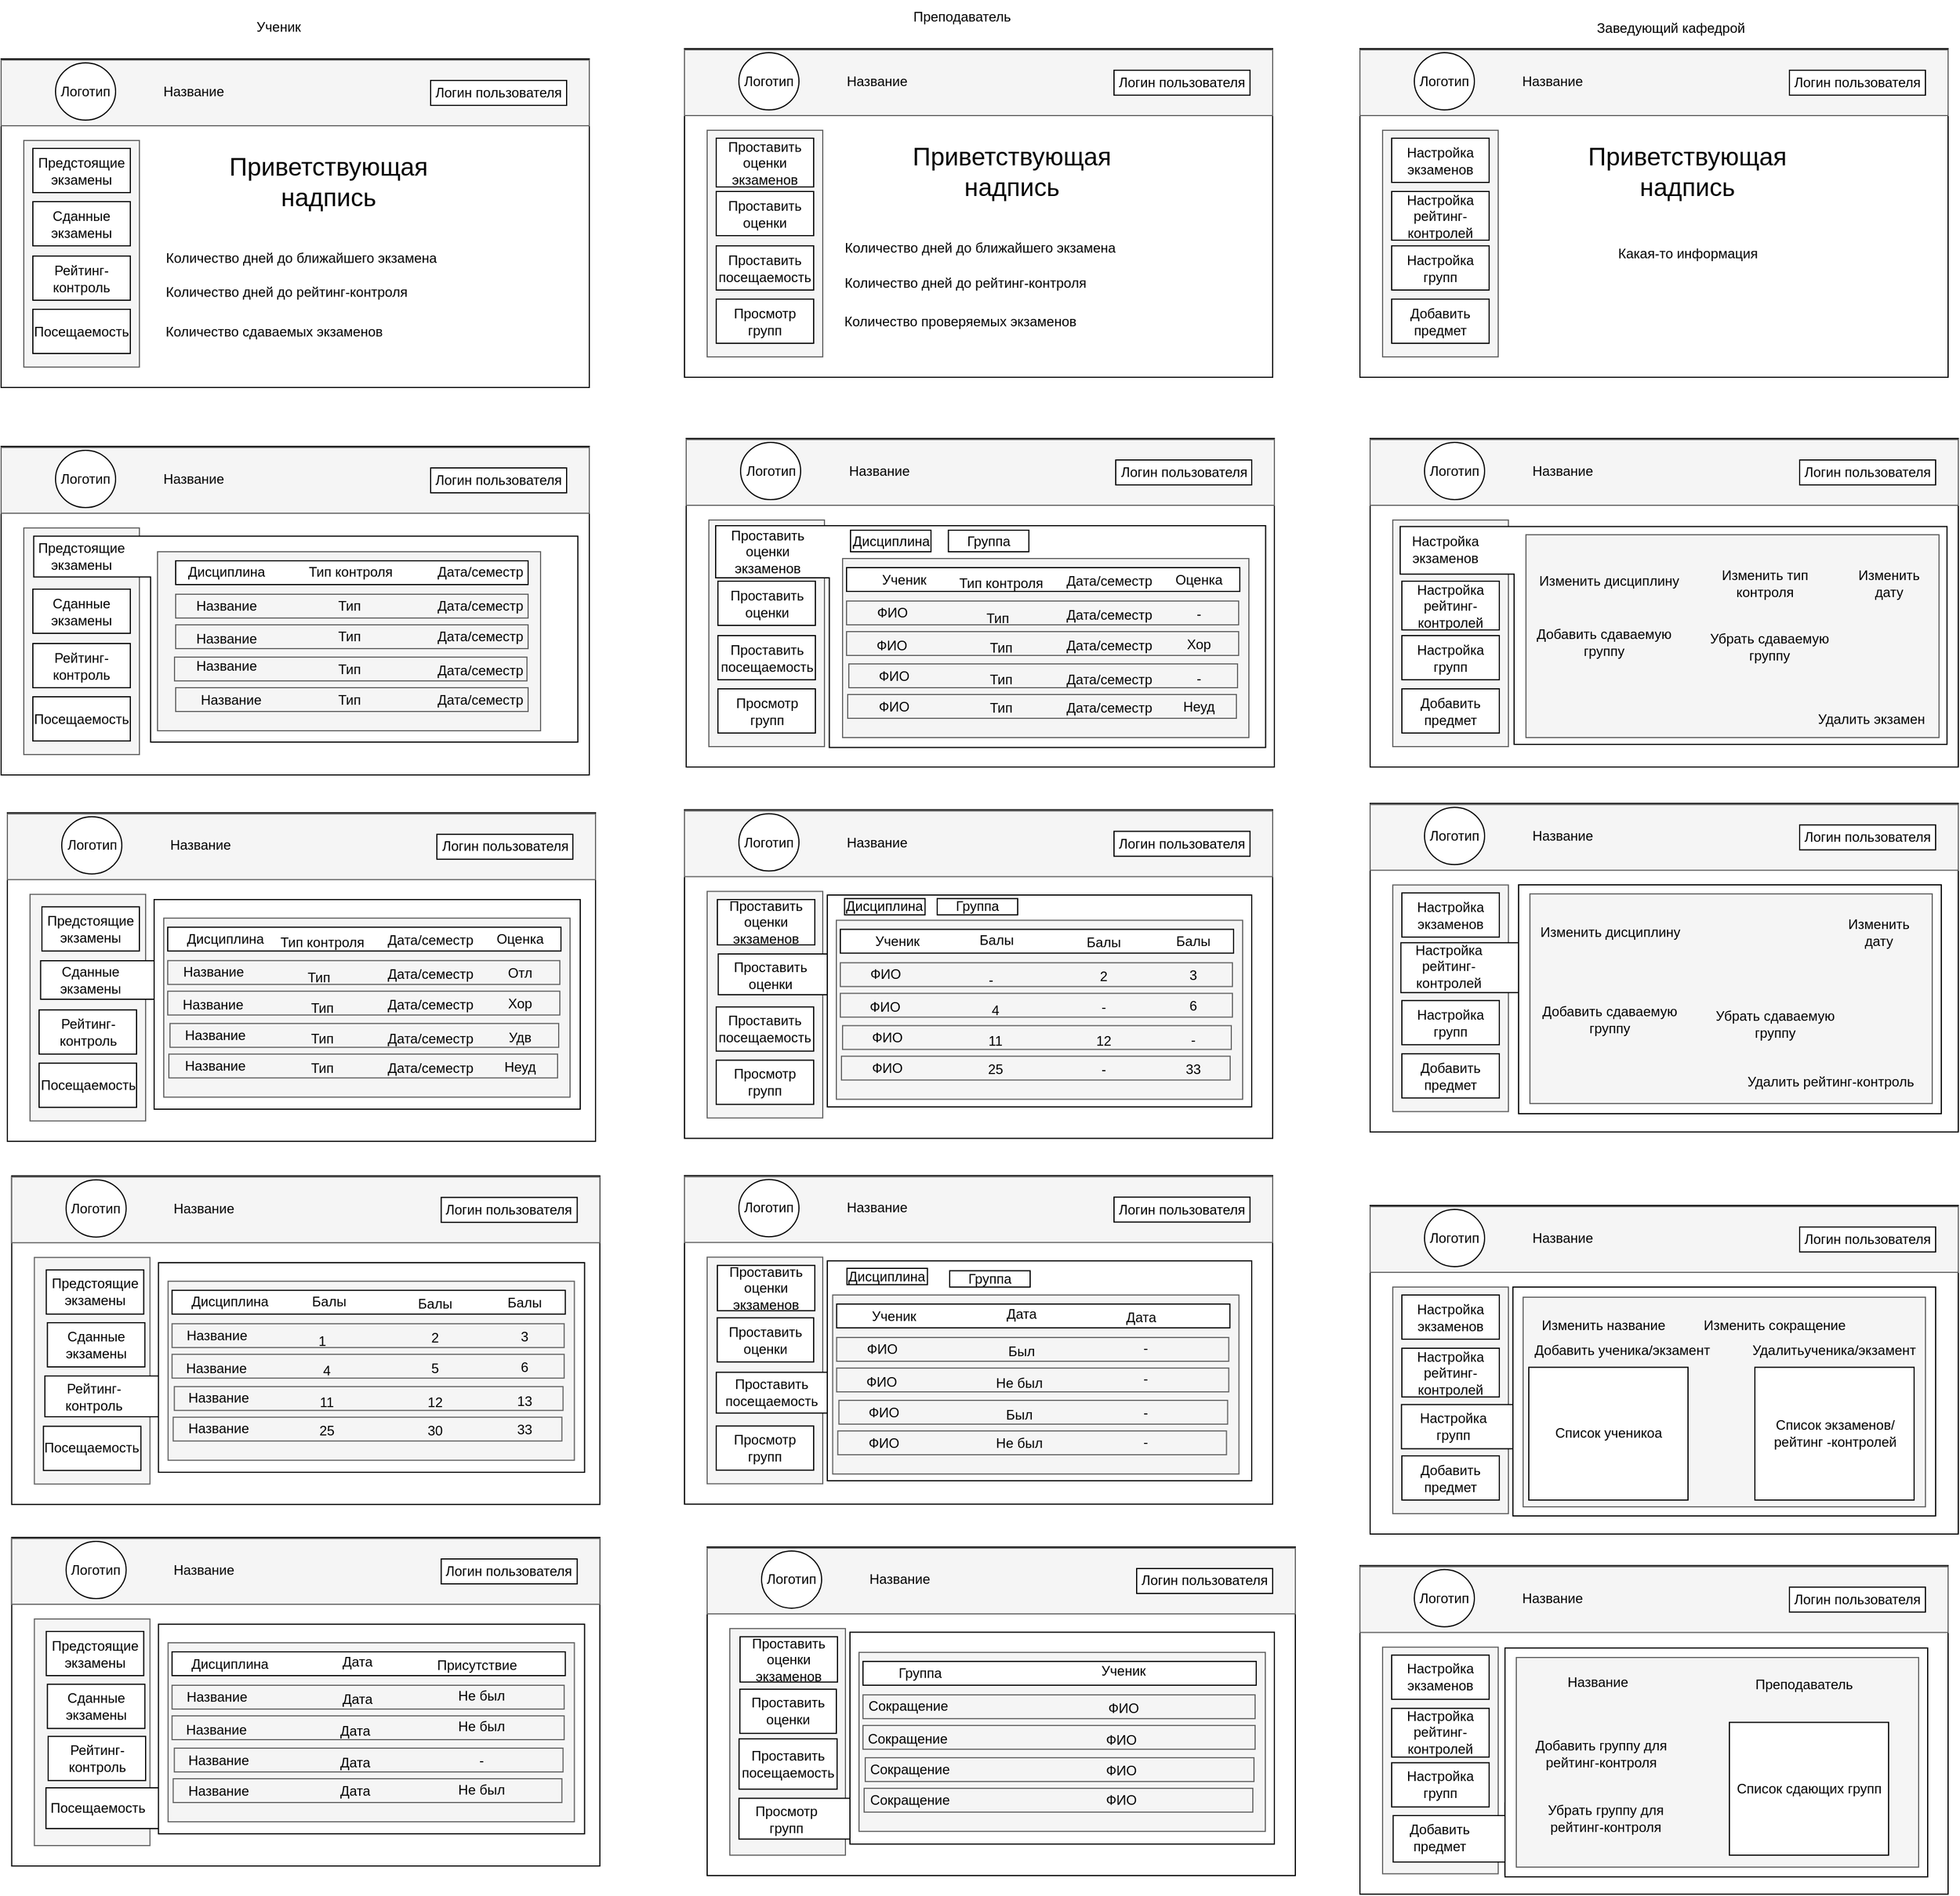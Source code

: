 <mxfile version="22.1.2" type="device">
  <diagram name="Страница — 1" id="TgiW4BvGjdE-Q5j4rVb8">
    <mxGraphModel dx="691" dy="758" grid="0" gridSize="10" guides="1" tooltips="1" connect="1" arrows="1" fold="1" page="0" pageScale="1" pageWidth="827" pageHeight="1169" math="0" shadow="0">
      <root>
        <mxCell id="0" />
        <mxCell id="1" parent="0" />
        <mxCell id="dnCi5nIDvWoe9oQNXQzc-1" value="" style="rounded=0;whiteSpace=wrap;html=1;" parent="1" vertex="1">
          <mxGeometry x="132" y="193" width="519" height="290" as="geometry" />
        </mxCell>
        <mxCell id="dnCi5nIDvWoe9oQNXQzc-3" value="" style="rounded=0;whiteSpace=wrap;html=1;fillColor=#f5f5f5;fontColor=#333333;strokeColor=#666666;" parent="1" vertex="1">
          <mxGeometry x="132" y="194" width="519" height="58" as="geometry" />
        </mxCell>
        <mxCell id="dnCi5nIDvWoe9oQNXQzc-2" value="Логин пользователя" style="rounded=0;whiteSpace=wrap;html=1;" parent="1" vertex="1">
          <mxGeometry x="511" y="212" width="120" height="22" as="geometry" />
        </mxCell>
        <mxCell id="dnCi5nIDvWoe9oQNXQzc-4" value="" style="rounded=0;whiteSpace=wrap;html=1;fillColor=#f5f5f5;fontColor=#333333;strokeColor=#666666;" parent="1" vertex="1">
          <mxGeometry x="152" y="265" width="102" height="200" as="geometry" />
        </mxCell>
        <mxCell id="dnCi5nIDvWoe9oQNXQzc-5" value="Предстоящие экзамены" style="rounded=0;whiteSpace=wrap;html=1;" parent="1" vertex="1">
          <mxGeometry x="160" y="272" width="86" height="39" as="geometry" />
        </mxCell>
        <mxCell id="dnCi5nIDvWoe9oQNXQzc-6" value="Сданные экзамены" style="rounded=0;whiteSpace=wrap;html=1;" parent="1" vertex="1">
          <mxGeometry x="160" y="319" width="86" height="39" as="geometry" />
        </mxCell>
        <mxCell id="dnCi5nIDvWoe9oQNXQzc-7" value="Рейтинг-контроль" style="rounded=0;whiteSpace=wrap;html=1;" parent="1" vertex="1">
          <mxGeometry x="160" y="367" width="86" height="39" as="geometry" />
        </mxCell>
        <mxCell id="dnCi5nIDvWoe9oQNXQzc-8" value="Посещаемость" style="rounded=0;whiteSpace=wrap;html=1;" parent="1" vertex="1">
          <mxGeometry x="160" y="414" width="86" height="39" as="geometry" />
        </mxCell>
        <mxCell id="dnCi5nIDvWoe9oQNXQzc-16" value="Количество дней до ближайшего экзамена" style="text;html=1;strokeColor=none;fillColor=none;align=center;verticalAlign=middle;whiteSpace=wrap;rounded=0;" parent="1" vertex="1">
          <mxGeometry x="276" y="354" width="242" height="30" as="geometry" />
        </mxCell>
        <mxCell id="dnCi5nIDvWoe9oQNXQzc-17" value="Логотип" style="ellipse;whiteSpace=wrap;html=1;" parent="1" vertex="1">
          <mxGeometry x="180" y="196.5" width="53" height="50.5" as="geometry" />
        </mxCell>
        <mxCell id="dnCi5nIDvWoe9oQNXQzc-18" value="Название" style="text;html=1;strokeColor=none;fillColor=none;align=center;verticalAlign=middle;whiteSpace=wrap;rounded=0;" parent="1" vertex="1">
          <mxGeometry x="272" y="206.75" width="60" height="30" as="geometry" />
        </mxCell>
        <mxCell id="dnCi5nIDvWoe9oQNXQzc-19" value="Количество дней до рейтинг-контроля" style="text;html=1;strokeColor=none;fillColor=none;align=center;verticalAlign=middle;whiteSpace=wrap;rounded=0;" parent="1" vertex="1">
          <mxGeometry x="276" y="384" width="216" height="30" as="geometry" />
        </mxCell>
        <mxCell id="dnCi5nIDvWoe9oQNXQzc-20" value="Количество сдаваемых экзаменов" style="text;html=1;strokeColor=none;fillColor=none;align=center;verticalAlign=middle;whiteSpace=wrap;rounded=0;" parent="1" vertex="1">
          <mxGeometry x="276" y="418.5" width="194" height="30" as="geometry" />
        </mxCell>
        <mxCell id="dnCi5nIDvWoe9oQNXQzc-22" value="&lt;font style=&quot;font-size: 22px;&quot;&gt;Приветствующая надпись&lt;/font&gt;" style="text;html=1;strokeColor=none;fillColor=none;align=center;verticalAlign=middle;whiteSpace=wrap;rounded=0;fontSize=22;" parent="1" vertex="1">
          <mxGeometry x="291" y="272" width="260" height="59" as="geometry" />
        </mxCell>
        <mxCell id="dnCi5nIDvWoe9oQNXQzc-23" value="Ученик" style="text;html=1;strokeColor=none;fillColor=none;align=center;verticalAlign=middle;whiteSpace=wrap;rounded=0;" parent="1" vertex="1">
          <mxGeometry x="347" y="150" width="60" height="30" as="geometry" />
        </mxCell>
        <mxCell id="dnCi5nIDvWoe9oQNXQzc-24" value="" style="rounded=0;whiteSpace=wrap;html=1;" parent="1" vertex="1">
          <mxGeometry x="1331" y="184" width="519" height="290" as="geometry" />
        </mxCell>
        <mxCell id="dnCi5nIDvWoe9oQNXQzc-25" value="" style="rounded=0;whiteSpace=wrap;html=1;fillColor=#f5f5f5;fontColor=#333333;strokeColor=#666666;" parent="1" vertex="1">
          <mxGeometry x="1331" y="185" width="519" height="58" as="geometry" />
        </mxCell>
        <mxCell id="dnCi5nIDvWoe9oQNXQzc-26" value="Логин пользователя" style="rounded=0;whiteSpace=wrap;html=1;" parent="1" vertex="1">
          <mxGeometry x="1710" y="203" width="120" height="22" as="geometry" />
        </mxCell>
        <mxCell id="dnCi5nIDvWoe9oQNXQzc-27" value="" style="rounded=0;whiteSpace=wrap;html=1;fillColor=#f5f5f5;fontColor=#333333;strokeColor=#666666;" parent="1" vertex="1">
          <mxGeometry x="1351" y="256" width="102" height="200" as="geometry" />
        </mxCell>
        <mxCell id="dnCi5nIDvWoe9oQNXQzc-28" value="Настройка экзаменов" style="rounded=0;whiteSpace=wrap;html=1;" parent="1" vertex="1">
          <mxGeometry x="1359" y="263" width="86" height="39" as="geometry" />
        </mxCell>
        <mxCell id="dnCi5nIDvWoe9oQNXQzc-29" value="Настройка рейтинг-контролей" style="rounded=0;whiteSpace=wrap;html=1;" parent="1" vertex="1">
          <mxGeometry x="1359" y="310" width="86" height="43" as="geometry" />
        </mxCell>
        <mxCell id="dnCi5nIDvWoe9oQNXQzc-30" value="Настройка групп" style="rounded=0;whiteSpace=wrap;html=1;" parent="1" vertex="1">
          <mxGeometry x="1359" y="358" width="86" height="39" as="geometry" />
        </mxCell>
        <mxCell id="dnCi5nIDvWoe9oQNXQzc-31" value="Добавить предмет" style="rounded=0;whiteSpace=wrap;html=1;" parent="1" vertex="1">
          <mxGeometry x="1359" y="405" width="86" height="39" as="geometry" />
        </mxCell>
        <mxCell id="dnCi5nIDvWoe9oQNXQzc-32" value="Какая-то информация" style="text;html=1;strokeColor=none;fillColor=none;align=center;verticalAlign=middle;whiteSpace=wrap;rounded=0;" parent="1" vertex="1">
          <mxGeometry x="1544.5" y="350" width="151" height="30" as="geometry" />
        </mxCell>
        <mxCell id="dnCi5nIDvWoe9oQNXQzc-33" value="Логотип" style="ellipse;whiteSpace=wrap;html=1;" parent="1" vertex="1">
          <mxGeometry x="1379" y="187.5" width="53" height="50.5" as="geometry" />
        </mxCell>
        <mxCell id="dnCi5nIDvWoe9oQNXQzc-34" value="Название" style="text;html=1;strokeColor=none;fillColor=none;align=center;verticalAlign=middle;whiteSpace=wrap;rounded=0;" parent="1" vertex="1">
          <mxGeometry x="1471" y="197.75" width="60" height="30" as="geometry" />
        </mxCell>
        <mxCell id="dnCi5nIDvWoe9oQNXQzc-37" value="&lt;font style=&quot;font-size: 22px;&quot;&gt;Приветствующая надпись&lt;/font&gt;" style="text;html=1;strokeColor=none;fillColor=none;align=center;verticalAlign=middle;whiteSpace=wrap;rounded=0;fontSize=22;" parent="1" vertex="1">
          <mxGeometry x="1490" y="263" width="260" height="59" as="geometry" />
        </mxCell>
        <mxCell id="dnCi5nIDvWoe9oQNXQzc-38" value="Заведующий кафедрой" style="text;html=1;strokeColor=none;fillColor=none;align=center;verticalAlign=middle;whiteSpace=wrap;rounded=0;" parent="1" vertex="1">
          <mxGeometry x="1531" y="151" width="148.5" height="30" as="geometry" />
        </mxCell>
        <mxCell id="dnCi5nIDvWoe9oQNXQzc-39" value="" style="rounded=0;whiteSpace=wrap;html=1;" parent="1" vertex="1">
          <mxGeometry x="735" y="184" width="519" height="290" as="geometry" />
        </mxCell>
        <mxCell id="dnCi5nIDvWoe9oQNXQzc-40" value="" style="rounded=0;whiteSpace=wrap;html=1;fillColor=#f5f5f5;fontColor=#333333;strokeColor=#666666;" parent="1" vertex="1">
          <mxGeometry x="735" y="185" width="519" height="58" as="geometry" />
        </mxCell>
        <mxCell id="dnCi5nIDvWoe9oQNXQzc-41" value="Логин пользователя" style="rounded=0;whiteSpace=wrap;html=1;" parent="1" vertex="1">
          <mxGeometry x="1114" y="203" width="120" height="22" as="geometry" />
        </mxCell>
        <mxCell id="dnCi5nIDvWoe9oQNXQzc-42" value="" style="rounded=0;whiteSpace=wrap;html=1;fillColor=#f5f5f5;fontColor=#333333;strokeColor=#666666;" parent="1" vertex="1">
          <mxGeometry x="755" y="256" width="102" height="200" as="geometry" />
        </mxCell>
        <mxCell id="dnCi5nIDvWoe9oQNXQzc-43" value="Проставить оценки экзаменов" style="rounded=0;whiteSpace=wrap;html=1;" parent="1" vertex="1">
          <mxGeometry x="763" y="263" width="86" height="43" as="geometry" />
        </mxCell>
        <mxCell id="dnCi5nIDvWoe9oQNXQzc-44" value="Проставить оценки" style="rounded=0;whiteSpace=wrap;html=1;" parent="1" vertex="1">
          <mxGeometry x="763" y="310" width="86" height="39" as="geometry" />
        </mxCell>
        <mxCell id="dnCi5nIDvWoe9oQNXQzc-45" value="Проставить посещаемость" style="rounded=0;whiteSpace=wrap;html=1;" parent="1" vertex="1">
          <mxGeometry x="763" y="358" width="86" height="39" as="geometry" />
        </mxCell>
        <mxCell id="dnCi5nIDvWoe9oQNXQzc-46" value="Просмотр групп" style="rounded=0;whiteSpace=wrap;html=1;" parent="1" vertex="1">
          <mxGeometry x="763" y="405" width="86" height="39" as="geometry" />
        </mxCell>
        <mxCell id="dnCi5nIDvWoe9oQNXQzc-47" value="Количество дней до ближайшего экзамена" style="text;html=1;strokeColor=none;fillColor=none;align=center;verticalAlign=middle;whiteSpace=wrap;rounded=0;" parent="1" vertex="1">
          <mxGeometry x="875" y="345" width="242" height="30" as="geometry" />
        </mxCell>
        <mxCell id="dnCi5nIDvWoe9oQNXQzc-48" value="Логотип" style="ellipse;whiteSpace=wrap;html=1;" parent="1" vertex="1">
          <mxGeometry x="783" y="187.5" width="53" height="50.5" as="geometry" />
        </mxCell>
        <mxCell id="dnCi5nIDvWoe9oQNXQzc-49" value="Название" style="text;html=1;strokeColor=none;fillColor=none;align=center;verticalAlign=middle;whiteSpace=wrap;rounded=0;" parent="1" vertex="1">
          <mxGeometry x="875" y="197.75" width="60" height="30" as="geometry" />
        </mxCell>
        <mxCell id="dnCi5nIDvWoe9oQNXQzc-50" value="Количество дней до рейтинг-контроля" style="text;html=1;strokeColor=none;fillColor=none;align=center;verticalAlign=middle;whiteSpace=wrap;rounded=0;" parent="1" vertex="1">
          <mxGeometry x="875" y="376" width="216" height="30" as="geometry" />
        </mxCell>
        <mxCell id="dnCi5nIDvWoe9oQNXQzc-51" value="Количество проверяемых экзаменов" style="text;html=1;strokeColor=none;fillColor=none;align=center;verticalAlign=middle;whiteSpace=wrap;rounded=0;" parent="1" vertex="1">
          <mxGeometry x="875" y="409.5" width="207" height="30" as="geometry" />
        </mxCell>
        <mxCell id="dnCi5nIDvWoe9oQNXQzc-52" value="&lt;font style=&quot;font-size: 22px;&quot;&gt;Приветствующая надпись&lt;/font&gt;" style="text;html=1;strokeColor=none;fillColor=none;align=center;verticalAlign=middle;whiteSpace=wrap;rounded=0;fontSize=22;" parent="1" vertex="1">
          <mxGeometry x="894" y="263" width="260" height="59" as="geometry" />
        </mxCell>
        <mxCell id="dnCi5nIDvWoe9oQNXQzc-53" value="Преподаватель" style="text;html=1;strokeColor=none;fillColor=none;align=center;verticalAlign=middle;whiteSpace=wrap;rounded=0;" parent="1" vertex="1">
          <mxGeometry x="950" y="141" width="60" height="30" as="geometry" />
        </mxCell>
        <mxCell id="xq_0MHERkX2uio41S-Xp-1" value="" style="rounded=0;whiteSpace=wrap;html=1;" parent="1" vertex="1">
          <mxGeometry x="132" y="535" width="519" height="290" as="geometry" />
        </mxCell>
        <mxCell id="xq_0MHERkX2uio41S-Xp-2" value="" style="rounded=0;whiteSpace=wrap;html=1;fillColor=#f5f5f5;fontColor=#333333;strokeColor=#666666;" parent="1" vertex="1">
          <mxGeometry x="132" y="536" width="519" height="58" as="geometry" />
        </mxCell>
        <mxCell id="xq_0MHERkX2uio41S-Xp-3" value="Логин пользователя" style="rounded=0;whiteSpace=wrap;html=1;" parent="1" vertex="1">
          <mxGeometry x="511" y="554" width="120" height="22" as="geometry" />
        </mxCell>
        <mxCell id="xq_0MHERkX2uio41S-Xp-4" value="" style="rounded=0;whiteSpace=wrap;html=1;fillColor=#f5f5f5;fontColor=#333333;strokeColor=#666666;" parent="1" vertex="1">
          <mxGeometry x="152" y="607" width="102" height="200" as="geometry" />
        </mxCell>
        <mxCell id="xq_0MHERkX2uio41S-Xp-16" value="" style="shape=corner;whiteSpace=wrap;html=1;rotation=90;dx=36;dy=377;" parent="1" vertex="1">
          <mxGeometry x="309.91" y="465.09" width="181.81" height="480.12" as="geometry" />
        </mxCell>
        <mxCell id="xq_0MHERkX2uio41S-Xp-6" value="Сданные экзамены" style="rounded=0;whiteSpace=wrap;html=1;" parent="1" vertex="1">
          <mxGeometry x="160" y="661" width="86" height="39" as="geometry" />
        </mxCell>
        <mxCell id="xq_0MHERkX2uio41S-Xp-7" value="Рейтинг-контроль" style="rounded=0;whiteSpace=wrap;html=1;" parent="1" vertex="1">
          <mxGeometry x="160" y="709" width="86" height="39" as="geometry" />
        </mxCell>
        <mxCell id="xq_0MHERkX2uio41S-Xp-8" value="Посещаемость" style="rounded=0;whiteSpace=wrap;html=1;" parent="1" vertex="1">
          <mxGeometry x="160" y="756" width="86" height="39" as="geometry" />
        </mxCell>
        <mxCell id="xq_0MHERkX2uio41S-Xp-10" value="Логотип" style="ellipse;whiteSpace=wrap;html=1;" parent="1" vertex="1">
          <mxGeometry x="180" y="538.5" width="53" height="50.5" as="geometry" />
        </mxCell>
        <mxCell id="xq_0MHERkX2uio41S-Xp-11" value="Название" style="text;html=1;strokeColor=none;fillColor=none;align=center;verticalAlign=middle;whiteSpace=wrap;rounded=0;" parent="1" vertex="1">
          <mxGeometry x="272" y="548.75" width="60" height="30" as="geometry" />
        </mxCell>
        <mxCell id="xq_0MHERkX2uio41S-Xp-18" value="Предстоящие экзамены" style="text;html=1;strokeColor=none;fillColor=none;align=center;verticalAlign=middle;whiteSpace=wrap;rounded=0;" parent="1" vertex="1">
          <mxGeometry x="161" y="613" width="84" height="37" as="geometry" />
        </mxCell>
        <mxCell id="xq_0MHERkX2uio41S-Xp-19" value="" style="rounded=0;whiteSpace=wrap;html=1;fillColor=#f5f5f5;fontColor=#333333;strokeColor=#666666;" parent="1" vertex="1">
          <mxGeometry x="270" y="628" width="338" height="158" as="geometry" />
        </mxCell>
        <mxCell id="_K62Qx7TpKKyFprMKhf6-1" value="" style="rounded=0;whiteSpace=wrap;html=1;" parent="1" vertex="1">
          <mxGeometry x="286" y="636" width="311" height="21" as="geometry" />
        </mxCell>
        <mxCell id="xq_0MHERkX2uio41S-Xp-20" value="Дисциплина" style="text;html=1;strokeColor=none;fillColor=none;align=center;verticalAlign=middle;whiteSpace=wrap;rounded=0;" parent="1" vertex="1">
          <mxGeometry x="272" y="631" width="118" height="30" as="geometry" />
        </mxCell>
        <mxCell id="xq_0MHERkX2uio41S-Xp-21" value="Тип контроля" style="text;html=1;strokeColor=none;fillColor=none;align=center;verticalAlign=middle;whiteSpace=wrap;rounded=0;" parent="1" vertex="1">
          <mxGeometry x="395" y="631" width="91" height="30" as="geometry" />
        </mxCell>
        <mxCell id="xq_0MHERkX2uio41S-Xp-22" value="Дата/семестр" style="text;html=1;strokeColor=none;fillColor=none;align=center;verticalAlign=middle;whiteSpace=wrap;rounded=0;" parent="1" vertex="1">
          <mxGeometry x="514" y="631" width="82" height="30" as="geometry" />
        </mxCell>
        <mxCell id="_K62Qx7TpKKyFprMKhf6-2" value="" style="rounded=0;whiteSpace=wrap;html=1;fillColor=#f5f5f5;fontColor=#333333;strokeColor=#666666;" parent="1" vertex="1">
          <mxGeometry x="286" y="665.5" width="311" height="21" as="geometry" />
        </mxCell>
        <mxCell id="xq_0MHERkX2uio41S-Xp-32" value="Название" style="text;html=1;strokeColor=none;fillColor=none;align=center;verticalAlign=middle;whiteSpace=wrap;rounded=0;" parent="1" vertex="1">
          <mxGeometry x="272" y="661" width="118" height="30" as="geometry" />
        </mxCell>
        <mxCell id="xq_0MHERkX2uio41S-Xp-33" value="Тип" style="text;html=1;strokeColor=none;fillColor=none;align=center;verticalAlign=middle;whiteSpace=wrap;rounded=0;" parent="1" vertex="1">
          <mxGeometry x="403" y="661" width="73" height="30" as="geometry" />
        </mxCell>
        <mxCell id="xq_0MHERkX2uio41S-Xp-34" value="Дата/семестр" style="text;html=1;strokeColor=none;fillColor=none;align=center;verticalAlign=middle;whiteSpace=wrap;rounded=0;" parent="1" vertex="1">
          <mxGeometry x="514" y="661" width="82" height="30" as="geometry" />
        </mxCell>
        <mxCell id="_K62Qx7TpKKyFprMKhf6-4" value="" style="rounded=0;whiteSpace=wrap;html=1;fillColor=#f5f5f5;fontColor=#333333;strokeColor=#666666;" parent="1" vertex="1">
          <mxGeometry x="286" y="692.5" width="311" height="21" as="geometry" />
        </mxCell>
        <mxCell id="xq_0MHERkX2uio41S-Xp-37" value="Дата/семестр" style="text;html=1;strokeColor=none;fillColor=none;align=center;verticalAlign=middle;whiteSpace=wrap;rounded=0;" parent="1" vertex="1">
          <mxGeometry x="514" y="688" width="82" height="30" as="geometry" />
        </mxCell>
        <mxCell id="_K62Qx7TpKKyFprMKhf6-5" value="" style="rounded=0;whiteSpace=wrap;html=1;fillColor=#f5f5f5;fontColor=#333333;strokeColor=#666666;" parent="1" vertex="1">
          <mxGeometry x="285" y="721" width="311" height="21" as="geometry" />
        </mxCell>
        <mxCell id="_K62Qx7TpKKyFprMKhf6-11" value="" style="rounded=0;whiteSpace=wrap;html=1;fillColor=#f5f5f5;fontColor=#333333;strokeColor=#666666;" parent="1" vertex="1">
          <mxGeometry x="286" y="748" width="311" height="21" as="geometry" />
        </mxCell>
        <mxCell id="xq_0MHERkX2uio41S-Xp-40" value="Дата/семестр" style="text;html=1;strokeColor=none;fillColor=none;align=center;verticalAlign=middle;whiteSpace=wrap;rounded=0;" parent="1" vertex="1">
          <mxGeometry x="514" y="718" width="82" height="30" as="geometry" />
        </mxCell>
        <mxCell id="xq_0MHERkX2uio41S-Xp-43" value="Дата/семестр" style="text;html=1;strokeColor=none;fillColor=none;align=center;verticalAlign=middle;whiteSpace=wrap;rounded=0;" parent="1" vertex="1">
          <mxGeometry x="514" y="743.5" width="82" height="30" as="geometry" />
        </mxCell>
        <mxCell id="_K62Qx7TpKKyFprMKhf6-7" value="Тип" style="text;html=1;strokeColor=none;fillColor=none;align=center;verticalAlign=middle;whiteSpace=wrap;rounded=0;" parent="1" vertex="1">
          <mxGeometry x="402.5" y="688" width="73" height="30" as="geometry" />
        </mxCell>
        <mxCell id="_K62Qx7TpKKyFprMKhf6-9" value="Тип" style="text;html=1;strokeColor=none;fillColor=none;align=center;verticalAlign=middle;whiteSpace=wrap;rounded=0;" parent="1" vertex="1">
          <mxGeometry x="402.5" y="716.5" width="73" height="30" as="geometry" />
        </mxCell>
        <mxCell id="_K62Qx7TpKKyFprMKhf6-10" value="Тип" style="text;html=1;strokeColor=none;fillColor=none;align=center;verticalAlign=middle;whiteSpace=wrap;rounded=0;" parent="1" vertex="1">
          <mxGeometry x="402.5" y="743.5" width="73" height="30" as="geometry" />
        </mxCell>
        <mxCell id="_K62Qx7TpKKyFprMKhf6-12" value="Название" style="text;html=1;strokeColor=none;fillColor=none;align=center;verticalAlign=middle;whiteSpace=wrap;rounded=0;" parent="1" vertex="1">
          <mxGeometry x="272" y="689.87" width="118" height="30" as="geometry" />
        </mxCell>
        <mxCell id="_K62Qx7TpKKyFprMKhf6-13" value="Название" style="text;html=1;strokeColor=none;fillColor=none;align=center;verticalAlign=middle;whiteSpace=wrap;rounded=0;" parent="1" vertex="1">
          <mxGeometry x="272" y="713.5" width="118" height="30" as="geometry" />
        </mxCell>
        <mxCell id="_K62Qx7TpKKyFprMKhf6-14" value="Название" style="text;html=1;strokeColor=none;fillColor=none;align=center;verticalAlign=middle;whiteSpace=wrap;rounded=0;" parent="1" vertex="1">
          <mxGeometry x="276" y="743.5" width="118" height="30" as="geometry" />
        </mxCell>
        <mxCell id="_K62Qx7TpKKyFprMKhf6-15" value="" style="rounded=0;whiteSpace=wrap;html=1;" parent="1" vertex="1">
          <mxGeometry x="137.5" y="858.38" width="519" height="290" as="geometry" />
        </mxCell>
        <mxCell id="_K62Qx7TpKKyFprMKhf6-16" value="" style="rounded=0;whiteSpace=wrap;html=1;fillColor=#f5f5f5;fontColor=#333333;strokeColor=#666666;" parent="1" vertex="1">
          <mxGeometry x="137.5" y="859.38" width="519" height="58" as="geometry" />
        </mxCell>
        <mxCell id="_K62Qx7TpKKyFprMKhf6-17" value="Логин пользователя" style="rounded=0;whiteSpace=wrap;html=1;" parent="1" vertex="1">
          <mxGeometry x="516.5" y="877.38" width="120" height="22" as="geometry" />
        </mxCell>
        <mxCell id="_K62Qx7TpKKyFprMKhf6-18" value="" style="rounded=0;whiteSpace=wrap;html=1;fillColor=#f5f5f5;fontColor=#333333;strokeColor=#666666;" parent="1" vertex="1">
          <mxGeometry x="157.5" y="930.38" width="102" height="200" as="geometry" />
        </mxCell>
        <mxCell id="_K62Qx7TpKKyFprMKhf6-21" value="Рейтинг-контроль" style="rounded=0;whiteSpace=wrap;html=1;" parent="1" vertex="1">
          <mxGeometry x="165.5" y="1032.38" width="86" height="39" as="geometry" />
        </mxCell>
        <mxCell id="_K62Qx7TpKKyFprMKhf6-22" value="Посещаемость" style="rounded=0;whiteSpace=wrap;html=1;" parent="1" vertex="1">
          <mxGeometry x="165.5" y="1079.38" width="86" height="39" as="geometry" />
        </mxCell>
        <mxCell id="_K62Qx7TpKKyFprMKhf6-23" value="Логотип" style="ellipse;whiteSpace=wrap;html=1;" parent="1" vertex="1">
          <mxGeometry x="185.5" y="861.88" width="53" height="50.5" as="geometry" />
        </mxCell>
        <mxCell id="_K62Qx7TpKKyFprMKhf6-24" value="Название" style="text;html=1;strokeColor=none;fillColor=none;align=center;verticalAlign=middle;whiteSpace=wrap;rounded=0;" parent="1" vertex="1">
          <mxGeometry x="277.5" y="872.13" width="60" height="30" as="geometry" />
        </mxCell>
        <mxCell id="_K62Qx7TpKKyFprMKhf6-50" value="" style="shape=tee;whiteSpace=wrap;html=1;rotation=90;dx=34;dy=260;" parent="1" vertex="1">
          <mxGeometry x="285.43" y="822.08" width="130.65" height="367.86" as="geometry" />
        </mxCell>
        <mxCell id="_K62Qx7TpKKyFprMKhf6-51" value="" style="rounded=0;whiteSpace=wrap;html=1;" parent="1" vertex="1">
          <mxGeometry x="267" y="935" width="376" height="185" as="geometry" />
        </mxCell>
        <mxCell id="_K62Qx7TpKKyFprMKhf6-49" value="Предстоящие экзамены" style="rounded=0;whiteSpace=wrap;html=1;" parent="1" vertex="1">
          <mxGeometry x="168" y="941.38" width="86" height="39" as="geometry" />
        </mxCell>
        <mxCell id="_K62Qx7TpKKyFprMKhf6-26" value="" style="rounded=0;whiteSpace=wrap;html=1;fillColor=#f5f5f5;fontColor=#333333;strokeColor=#666666;" parent="1" vertex="1">
          <mxGeometry x="275.5" y="951.38" width="358.5" height="158" as="geometry" />
        </mxCell>
        <mxCell id="_K62Qx7TpKKyFprMKhf6-27" value="" style="rounded=0;whiteSpace=wrap;html=1;" parent="1" vertex="1">
          <mxGeometry x="279" y="959.38" width="347" height="21" as="geometry" />
        </mxCell>
        <mxCell id="_K62Qx7TpKKyFprMKhf6-28" value="Дисциплина" style="text;html=1;strokeColor=none;fillColor=none;align=center;verticalAlign=middle;whiteSpace=wrap;rounded=0;" parent="1" vertex="1">
          <mxGeometry x="284.85" y="954.88" width="89.5" height="30" as="geometry" />
        </mxCell>
        <mxCell id="_K62Qx7TpKKyFprMKhf6-29" value="Тип контроля" style="text;html=1;strokeColor=none;fillColor=none;align=center;verticalAlign=middle;whiteSpace=wrap;rounded=0;" parent="1" vertex="1">
          <mxGeometry x="370" y="958" width="91" height="30" as="geometry" />
        </mxCell>
        <mxCell id="_K62Qx7TpKKyFprMKhf6-30" value="Дата/семестр" style="text;html=1;strokeColor=none;fillColor=none;align=center;verticalAlign=middle;whiteSpace=wrap;rounded=0;" parent="1" vertex="1">
          <mxGeometry x="470" y="956" width="82" height="30" as="geometry" />
        </mxCell>
        <mxCell id="_K62Qx7TpKKyFprMKhf6-31" value="" style="rounded=0;whiteSpace=wrap;html=1;fillColor=#f5f5f5;fontColor=#333333;strokeColor=#666666;" parent="1" vertex="1">
          <mxGeometry x="279" y="988.88" width="346" height="21" as="geometry" />
        </mxCell>
        <mxCell id="_K62Qx7TpKKyFprMKhf6-32" value="Название" style="text;html=1;strokeColor=none;fillColor=none;align=center;verticalAlign=middle;whiteSpace=wrap;rounded=0;" parent="1" vertex="1">
          <mxGeometry x="277.5" y="984.38" width="82.5" height="30" as="geometry" />
        </mxCell>
        <mxCell id="_K62Qx7TpKKyFprMKhf6-33" value="Тип" style="text;html=1;strokeColor=none;fillColor=none;align=center;verticalAlign=middle;whiteSpace=wrap;rounded=0;" parent="1" vertex="1">
          <mxGeometry x="375.5" y="989" width="73" height="30" as="geometry" />
        </mxCell>
        <mxCell id="_K62Qx7TpKKyFprMKhf6-34" value="Дата/семестр" style="text;html=1;strokeColor=none;fillColor=none;align=center;verticalAlign=middle;whiteSpace=wrap;rounded=0;" parent="1" vertex="1">
          <mxGeometry x="470" y="986" width="82" height="30" as="geometry" />
        </mxCell>
        <mxCell id="_K62Qx7TpKKyFprMKhf6-35" value="" style="rounded=0;whiteSpace=wrap;html=1;fillColor=#f5f5f5;fontColor=#333333;strokeColor=#666666;" parent="1" vertex="1">
          <mxGeometry x="279" y="1015.88" width="346" height="21" as="geometry" />
        </mxCell>
        <mxCell id="_K62Qx7TpKKyFprMKhf6-36" value="Дата/семестр" style="text;html=1;strokeColor=none;fillColor=none;align=center;verticalAlign=middle;whiteSpace=wrap;rounded=0;" parent="1" vertex="1">
          <mxGeometry x="470" y="1013" width="82" height="30" as="geometry" />
        </mxCell>
        <mxCell id="_K62Qx7TpKKyFprMKhf6-37" value="" style="rounded=0;whiteSpace=wrap;html=1;fillColor=#f5f5f5;fontColor=#333333;strokeColor=#666666;" parent="1" vertex="1">
          <mxGeometry x="281" y="1044.38" width="343" height="21" as="geometry" />
        </mxCell>
        <mxCell id="_K62Qx7TpKKyFprMKhf6-38" value="" style="rounded=0;whiteSpace=wrap;html=1;fillColor=#f5f5f5;fontColor=#333333;strokeColor=#666666;" parent="1" vertex="1">
          <mxGeometry x="280" y="1071.38" width="343" height="21" as="geometry" />
        </mxCell>
        <mxCell id="_K62Qx7TpKKyFprMKhf6-39" value="Дата/семестр" style="text;html=1;strokeColor=none;fillColor=none;align=center;verticalAlign=middle;whiteSpace=wrap;rounded=0;" parent="1" vertex="1">
          <mxGeometry x="470" y="1043" width="82" height="30" as="geometry" />
        </mxCell>
        <mxCell id="_K62Qx7TpKKyFprMKhf6-40" value="Дата/семестр" style="text;html=1;strokeColor=none;fillColor=none;align=center;verticalAlign=middle;whiteSpace=wrap;rounded=0;" parent="1" vertex="1">
          <mxGeometry x="470" y="1068.5" width="82" height="30" as="geometry" />
        </mxCell>
        <mxCell id="_K62Qx7TpKKyFprMKhf6-41" value="Тип" style="text;html=1;strokeColor=none;fillColor=none;align=center;verticalAlign=middle;whiteSpace=wrap;rounded=0;" parent="1" vertex="1">
          <mxGeometry x="379" y="1015.62" width="73" height="30" as="geometry" />
        </mxCell>
        <mxCell id="_K62Qx7TpKKyFprMKhf6-42" value="Тип" style="text;html=1;strokeColor=none;fillColor=none;align=center;verticalAlign=middle;whiteSpace=wrap;rounded=0;" parent="1" vertex="1">
          <mxGeometry x="379" y="1043" width="73" height="30" as="geometry" />
        </mxCell>
        <mxCell id="_K62Qx7TpKKyFprMKhf6-43" value="Тип" style="text;html=1;strokeColor=none;fillColor=none;align=center;verticalAlign=middle;whiteSpace=wrap;rounded=0;" parent="1" vertex="1">
          <mxGeometry x="379" y="1068.5" width="73" height="30" as="geometry" />
        </mxCell>
        <mxCell id="_K62Qx7TpKKyFprMKhf6-44" value="Название" style="text;html=1;strokeColor=none;fillColor=none;align=center;verticalAlign=middle;whiteSpace=wrap;rounded=0;" parent="1" vertex="1">
          <mxGeometry x="277.5" y="1013.25" width="81.5" height="30" as="geometry" />
        </mxCell>
        <mxCell id="_K62Qx7TpKKyFprMKhf6-45" value="Название" style="text;html=1;strokeColor=none;fillColor=none;align=center;verticalAlign=middle;whiteSpace=wrap;rounded=0;" parent="1" vertex="1">
          <mxGeometry x="281.5" y="1039.88" width="77.5" height="30" as="geometry" />
        </mxCell>
        <mxCell id="_K62Qx7TpKKyFprMKhf6-46" value="Название" style="text;html=1;strokeColor=none;fillColor=none;align=center;verticalAlign=middle;whiteSpace=wrap;rounded=0;" parent="1" vertex="1">
          <mxGeometry x="281.5" y="1066.88" width="77.5" height="30" as="geometry" />
        </mxCell>
        <mxCell id="_K62Qx7TpKKyFprMKhf6-47" value="Сданные экзамены" style="text;html=1;strokeColor=none;fillColor=none;align=center;verticalAlign=middle;whiteSpace=wrap;rounded=0;" parent="1" vertex="1">
          <mxGeometry x="166" y="988.01" width="90" height="36" as="geometry" />
        </mxCell>
        <mxCell id="_K62Qx7TpKKyFprMKhf6-55" value="Оценка" style="text;html=1;strokeColor=none;fillColor=none;align=center;verticalAlign=middle;whiteSpace=wrap;rounded=0;" parent="1" vertex="1">
          <mxGeometry x="549" y="955.13" width="82" height="30" as="geometry" />
        </mxCell>
        <mxCell id="_K62Qx7TpKKyFprMKhf6-56" value="Отл" style="text;html=1;strokeColor=none;fillColor=none;align=center;verticalAlign=middle;whiteSpace=wrap;rounded=0;" parent="1" vertex="1">
          <mxGeometry x="549" y="985.13" width="82" height="30" as="geometry" />
        </mxCell>
        <mxCell id="_K62Qx7TpKKyFprMKhf6-57" value="Хор" style="text;html=1;strokeColor=none;fillColor=none;align=center;verticalAlign=middle;whiteSpace=wrap;rounded=0;" parent="1" vertex="1">
          <mxGeometry x="549" y="1012.13" width="82" height="30" as="geometry" />
        </mxCell>
        <mxCell id="_K62Qx7TpKKyFprMKhf6-58" value="Удв" style="text;html=1;strokeColor=none;fillColor=none;align=center;verticalAlign=middle;whiteSpace=wrap;rounded=0;" parent="1" vertex="1">
          <mxGeometry x="549" y="1042.13" width="82" height="30" as="geometry" />
        </mxCell>
        <mxCell id="_K62Qx7TpKKyFprMKhf6-59" value="Неуд" style="text;html=1;strokeColor=none;fillColor=none;align=center;verticalAlign=middle;whiteSpace=wrap;rounded=0;" parent="1" vertex="1">
          <mxGeometry x="549" y="1067.63" width="82" height="30" as="geometry" />
        </mxCell>
        <mxCell id="_K62Qx7TpKKyFprMKhf6-60" value="" style="rounded=0;whiteSpace=wrap;html=1;" parent="1" vertex="1">
          <mxGeometry x="141.32" y="1178.88" width="519" height="290" as="geometry" />
        </mxCell>
        <mxCell id="_K62Qx7TpKKyFprMKhf6-61" value="" style="rounded=0;whiteSpace=wrap;html=1;fillColor=#f5f5f5;fontColor=#333333;strokeColor=#666666;" parent="1" vertex="1">
          <mxGeometry x="141.32" y="1179.88" width="519" height="58" as="geometry" />
        </mxCell>
        <mxCell id="_K62Qx7TpKKyFprMKhf6-62" value="Логин пользователя" style="rounded=0;whiteSpace=wrap;html=1;" parent="1" vertex="1">
          <mxGeometry x="520.32" y="1197.88" width="120" height="22" as="geometry" />
        </mxCell>
        <mxCell id="_K62Qx7TpKKyFprMKhf6-63" value="" style="rounded=0;whiteSpace=wrap;html=1;fillColor=#f5f5f5;fontColor=#333333;strokeColor=#666666;" parent="1" vertex="1">
          <mxGeometry x="161.32" y="1250.88" width="102" height="200" as="geometry" />
        </mxCell>
        <mxCell id="_K62Qx7TpKKyFprMKhf6-65" value="Посещаемость" style="rounded=0;whiteSpace=wrap;html=1;" parent="1" vertex="1">
          <mxGeometry x="169.32" y="1399.88" width="86" height="39" as="geometry" />
        </mxCell>
        <mxCell id="_K62Qx7TpKKyFprMKhf6-66" value="Логотип" style="ellipse;whiteSpace=wrap;html=1;" parent="1" vertex="1">
          <mxGeometry x="189.32" y="1182.38" width="53" height="50.5" as="geometry" />
        </mxCell>
        <mxCell id="_K62Qx7TpKKyFprMKhf6-67" value="Название" style="text;html=1;strokeColor=none;fillColor=none;align=center;verticalAlign=middle;whiteSpace=wrap;rounded=0;" parent="1" vertex="1">
          <mxGeometry x="281.32" y="1192.63" width="60" height="30" as="geometry" />
        </mxCell>
        <mxCell id="_K62Qx7TpKKyFprMKhf6-68" value="" style="shape=tee;whiteSpace=wrap;html=1;rotation=90;dx=36;dy=260;" parent="1" vertex="1">
          <mxGeometry x="290.41" y="1188.38" width="130.65" height="370.24" as="geometry" />
        </mxCell>
        <mxCell id="_K62Qx7TpKKyFprMKhf6-69" value="" style="rounded=0;whiteSpace=wrap;html=1;" parent="1" vertex="1">
          <mxGeometry x="270.82" y="1255.5" width="376" height="185" as="geometry" />
        </mxCell>
        <mxCell id="_K62Qx7TpKKyFprMKhf6-70" value="Предстоящие экзамены" style="rounded=0;whiteSpace=wrap;html=1;" parent="1" vertex="1">
          <mxGeometry x="171.82" y="1261.88" width="86" height="39" as="geometry" />
        </mxCell>
        <mxCell id="_K62Qx7TpKKyFprMKhf6-71" value="" style="rounded=0;whiteSpace=wrap;html=1;fillColor=#f5f5f5;fontColor=#333333;strokeColor=#666666;" parent="1" vertex="1">
          <mxGeometry x="279.32" y="1271.88" width="358.5" height="158" as="geometry" />
        </mxCell>
        <mxCell id="_K62Qx7TpKKyFprMKhf6-72" value="" style="rounded=0;whiteSpace=wrap;html=1;" parent="1" vertex="1">
          <mxGeometry x="282.82" y="1279.88" width="347" height="21" as="geometry" />
        </mxCell>
        <mxCell id="_K62Qx7TpKKyFprMKhf6-73" value="Дисциплина" style="text;html=1;strokeColor=none;fillColor=none;align=center;verticalAlign=middle;whiteSpace=wrap;rounded=0;" parent="1" vertex="1">
          <mxGeometry x="288.67" y="1275.38" width="89.5" height="30" as="geometry" />
        </mxCell>
        <mxCell id="_K62Qx7TpKKyFprMKhf6-74" value="Балы" style="text;html=1;strokeColor=none;fillColor=none;align=center;verticalAlign=middle;whiteSpace=wrap;rounded=0;" parent="1" vertex="1">
          <mxGeometry x="375.5" y="1274.88" width="91" height="30" as="geometry" />
        </mxCell>
        <mxCell id="_K62Qx7TpKKyFprMKhf6-75" value="Балы" style="text;html=1;strokeColor=none;fillColor=none;align=center;verticalAlign=middle;whiteSpace=wrap;rounded=0;" parent="1" vertex="1">
          <mxGeometry x="473.82" y="1276.5" width="82" height="30" as="geometry" />
        </mxCell>
        <mxCell id="_K62Qx7TpKKyFprMKhf6-76" value="" style="rounded=0;whiteSpace=wrap;html=1;fillColor=#f5f5f5;fontColor=#333333;strokeColor=#666666;" parent="1" vertex="1">
          <mxGeometry x="282.82" y="1309.38" width="346" height="21" as="geometry" />
        </mxCell>
        <mxCell id="_K62Qx7TpKKyFprMKhf6-77" value="Название" style="text;html=1;strokeColor=none;fillColor=none;align=center;verticalAlign=middle;whiteSpace=wrap;rounded=0;" parent="1" vertex="1">
          <mxGeometry x="281.32" y="1304.88" width="82.5" height="30" as="geometry" />
        </mxCell>
        <mxCell id="_K62Qx7TpKKyFprMKhf6-78" value="1" style="text;html=1;strokeColor=none;fillColor=none;align=center;verticalAlign=middle;whiteSpace=wrap;rounded=0;" parent="1" vertex="1">
          <mxGeometry x="379.32" y="1309.5" width="73" height="30" as="geometry" />
        </mxCell>
        <mxCell id="_K62Qx7TpKKyFprMKhf6-79" value="2" style="text;html=1;strokeColor=none;fillColor=none;align=center;verticalAlign=middle;whiteSpace=wrap;rounded=0;" parent="1" vertex="1">
          <mxGeometry x="473.82" y="1306.5" width="82" height="30" as="geometry" />
        </mxCell>
        <mxCell id="_K62Qx7TpKKyFprMKhf6-80" value="" style="rounded=0;whiteSpace=wrap;html=1;fillColor=#f5f5f5;fontColor=#333333;strokeColor=#666666;" parent="1" vertex="1">
          <mxGeometry x="282.82" y="1336.38" width="346" height="21" as="geometry" />
        </mxCell>
        <mxCell id="_K62Qx7TpKKyFprMKhf6-81" value="5" style="text;html=1;strokeColor=none;fillColor=none;align=center;verticalAlign=middle;whiteSpace=wrap;rounded=0;" parent="1" vertex="1">
          <mxGeometry x="473.82" y="1333.5" width="82" height="30" as="geometry" />
        </mxCell>
        <mxCell id="_K62Qx7TpKKyFprMKhf6-82" value="" style="rounded=0;whiteSpace=wrap;html=1;fillColor=#f5f5f5;fontColor=#333333;strokeColor=#666666;" parent="1" vertex="1">
          <mxGeometry x="284.82" y="1364.88" width="343" height="21" as="geometry" />
        </mxCell>
        <mxCell id="_K62Qx7TpKKyFprMKhf6-83" value="" style="rounded=0;whiteSpace=wrap;html=1;fillColor=#f5f5f5;fontColor=#333333;strokeColor=#666666;" parent="1" vertex="1">
          <mxGeometry x="283.82" y="1391.88" width="343" height="21" as="geometry" />
        </mxCell>
        <mxCell id="_K62Qx7TpKKyFprMKhf6-84" value="12" style="text;html=1;strokeColor=none;fillColor=none;align=center;verticalAlign=middle;whiteSpace=wrap;rounded=0;" parent="1" vertex="1">
          <mxGeometry x="473.82" y="1363.5" width="82" height="30" as="geometry" />
        </mxCell>
        <mxCell id="_K62Qx7TpKKyFprMKhf6-85" value="30" style="text;html=1;strokeColor=none;fillColor=none;align=center;verticalAlign=middle;whiteSpace=wrap;rounded=0;" parent="1" vertex="1">
          <mxGeometry x="473.82" y="1389" width="82" height="30" as="geometry" />
        </mxCell>
        <mxCell id="_K62Qx7TpKKyFprMKhf6-86" value="4" style="text;html=1;strokeColor=none;fillColor=none;align=center;verticalAlign=middle;whiteSpace=wrap;rounded=0;" parent="1" vertex="1">
          <mxGeometry x="382.82" y="1336.12" width="73" height="30" as="geometry" />
        </mxCell>
        <mxCell id="_K62Qx7TpKKyFprMKhf6-87" value="11" style="text;html=1;strokeColor=none;fillColor=none;align=center;verticalAlign=middle;whiteSpace=wrap;rounded=0;" parent="1" vertex="1">
          <mxGeometry x="382.82" y="1363.5" width="73" height="30" as="geometry" />
        </mxCell>
        <mxCell id="_K62Qx7TpKKyFprMKhf6-88" value="25" style="text;html=1;strokeColor=none;fillColor=none;align=center;verticalAlign=middle;whiteSpace=wrap;rounded=0;" parent="1" vertex="1">
          <mxGeometry x="382.82" y="1389" width="73" height="30" as="geometry" />
        </mxCell>
        <mxCell id="_K62Qx7TpKKyFprMKhf6-89" value="Название" style="text;html=1;strokeColor=none;fillColor=none;align=center;verticalAlign=middle;whiteSpace=wrap;rounded=0;" parent="1" vertex="1">
          <mxGeometry x="281.32" y="1333.75" width="81.5" height="30" as="geometry" />
        </mxCell>
        <mxCell id="_K62Qx7TpKKyFprMKhf6-90" value="Название" style="text;html=1;strokeColor=none;fillColor=none;align=center;verticalAlign=middle;whiteSpace=wrap;rounded=0;" parent="1" vertex="1">
          <mxGeometry x="285.32" y="1360.38" width="77.5" height="30" as="geometry" />
        </mxCell>
        <mxCell id="_K62Qx7TpKKyFprMKhf6-91" value="Название" style="text;html=1;strokeColor=none;fillColor=none;align=center;verticalAlign=middle;whiteSpace=wrap;rounded=0;" parent="1" vertex="1">
          <mxGeometry x="285.32" y="1387.38" width="77.5" height="30" as="geometry" />
        </mxCell>
        <mxCell id="_K62Qx7TpKKyFprMKhf6-93" value="Балы" style="text;html=1;strokeColor=none;fillColor=none;align=center;verticalAlign=middle;whiteSpace=wrap;rounded=0;" parent="1" vertex="1">
          <mxGeometry x="552.82" y="1275.63" width="82" height="30" as="geometry" />
        </mxCell>
        <mxCell id="_K62Qx7TpKKyFprMKhf6-94" value="3" style="text;html=1;strokeColor=none;fillColor=none;align=center;verticalAlign=middle;whiteSpace=wrap;rounded=0;" parent="1" vertex="1">
          <mxGeometry x="552.82" y="1305.63" width="82" height="30" as="geometry" />
        </mxCell>
        <mxCell id="_K62Qx7TpKKyFprMKhf6-95" value="6" style="text;html=1;strokeColor=none;fillColor=none;align=center;verticalAlign=middle;whiteSpace=wrap;rounded=0;" parent="1" vertex="1">
          <mxGeometry x="552.82" y="1332.63" width="82" height="30" as="geometry" />
        </mxCell>
        <mxCell id="_K62Qx7TpKKyFprMKhf6-96" value="13" style="text;html=1;strokeColor=none;fillColor=none;align=center;verticalAlign=middle;whiteSpace=wrap;rounded=0;" parent="1" vertex="1">
          <mxGeometry x="552.82" y="1362.63" width="82" height="30" as="geometry" />
        </mxCell>
        <mxCell id="_K62Qx7TpKKyFprMKhf6-97" value="33" style="text;html=1;strokeColor=none;fillColor=none;align=center;verticalAlign=middle;whiteSpace=wrap;rounded=0;" parent="1" vertex="1">
          <mxGeometry x="552.82" y="1388.13" width="82" height="30" as="geometry" />
        </mxCell>
        <mxCell id="_K62Qx7TpKKyFprMKhf6-99" value="Рейтинг-контроль" style="text;html=1;strokeColor=none;fillColor=none;align=center;verticalAlign=middle;whiteSpace=wrap;rounded=0;" parent="1" vertex="1">
          <mxGeometry x="172" y="1355.88" width="84" height="36.12" as="geometry" />
        </mxCell>
        <mxCell id="_K62Qx7TpKKyFprMKhf6-100" value="Сданные экзамены" style="rounded=0;whiteSpace=wrap;html=1;" parent="1" vertex="1">
          <mxGeometry x="172.82" y="1308.5" width="86" height="39" as="geometry" />
        </mxCell>
        <mxCell id="_K62Qx7TpKKyFprMKhf6-101" value="" style="rounded=0;whiteSpace=wrap;html=1;" parent="1" vertex="1">
          <mxGeometry x="141.32" y="1498" width="519" height="290" as="geometry" />
        </mxCell>
        <mxCell id="_K62Qx7TpKKyFprMKhf6-102" value="" style="rounded=0;whiteSpace=wrap;html=1;fillColor=#f5f5f5;fontColor=#333333;strokeColor=#666666;" parent="1" vertex="1">
          <mxGeometry x="141.32" y="1499" width="519" height="58" as="geometry" />
        </mxCell>
        <mxCell id="_K62Qx7TpKKyFprMKhf6-103" value="Логин пользователя" style="rounded=0;whiteSpace=wrap;html=1;" parent="1" vertex="1">
          <mxGeometry x="520.32" y="1517" width="120" height="22" as="geometry" />
        </mxCell>
        <mxCell id="_K62Qx7TpKKyFprMKhf6-104" value="" style="rounded=0;whiteSpace=wrap;html=1;fillColor=#f5f5f5;fontColor=#333333;strokeColor=#666666;" parent="1" vertex="1">
          <mxGeometry x="161.32" y="1570" width="102" height="200" as="geometry" />
        </mxCell>
        <mxCell id="_K62Qx7TpKKyFprMKhf6-106" value="Логотип" style="ellipse;whiteSpace=wrap;html=1;" parent="1" vertex="1">
          <mxGeometry x="189.32" y="1501.5" width="53" height="50.5" as="geometry" />
        </mxCell>
        <mxCell id="_K62Qx7TpKKyFprMKhf6-107" value="Название" style="text;html=1;strokeColor=none;fillColor=none;align=center;verticalAlign=middle;whiteSpace=wrap;rounded=0;" parent="1" vertex="1">
          <mxGeometry x="281.32" y="1511.75" width="60" height="30" as="geometry" />
        </mxCell>
        <mxCell id="_K62Qx7TpKKyFprMKhf6-108" value="" style="shape=tee;whiteSpace=wrap;html=1;rotation=90;dx=36;dy=260;" parent="1" vertex="1">
          <mxGeometry x="337.5" y="1552" width="38.17" height="370" as="geometry" />
        </mxCell>
        <mxCell id="_K62Qx7TpKKyFprMKhf6-109" value="" style="rounded=0;whiteSpace=wrap;html=1;" parent="1" vertex="1">
          <mxGeometry x="270.82" y="1574.62" width="376" height="185" as="geometry" />
        </mxCell>
        <mxCell id="_K62Qx7TpKKyFprMKhf6-110" value="Предстоящие экзамены" style="rounded=0;whiteSpace=wrap;html=1;" parent="1" vertex="1">
          <mxGeometry x="171.82" y="1581" width="86" height="39" as="geometry" />
        </mxCell>
        <mxCell id="_K62Qx7TpKKyFprMKhf6-111" value="" style="rounded=0;whiteSpace=wrap;html=1;fillColor=#f5f5f5;fontColor=#333333;strokeColor=#666666;" parent="1" vertex="1">
          <mxGeometry x="279.32" y="1591" width="358.5" height="158" as="geometry" />
        </mxCell>
        <mxCell id="_K62Qx7TpKKyFprMKhf6-112" value="" style="rounded=0;whiteSpace=wrap;html=1;" parent="1" vertex="1">
          <mxGeometry x="282.82" y="1599" width="347" height="21" as="geometry" />
        </mxCell>
        <mxCell id="_K62Qx7TpKKyFprMKhf6-113" value="Дисциплина" style="text;html=1;strokeColor=none;fillColor=none;align=center;verticalAlign=middle;whiteSpace=wrap;rounded=0;" parent="1" vertex="1">
          <mxGeometry x="288.67" y="1594.5" width="89.5" height="30" as="geometry" />
        </mxCell>
        <mxCell id="_K62Qx7TpKKyFprMKhf6-114" value="Дата" style="text;html=1;strokeColor=none;fillColor=none;align=center;verticalAlign=middle;whiteSpace=wrap;rounded=0;" parent="1" vertex="1">
          <mxGeometry x="400.72" y="1593.13" width="91" height="30" as="geometry" />
        </mxCell>
        <mxCell id="_K62Qx7TpKKyFprMKhf6-115" value="Присутствие" style="text;html=1;strokeColor=none;fillColor=none;align=center;verticalAlign=middle;whiteSpace=wrap;rounded=0;" parent="1" vertex="1">
          <mxGeometry x="499" y="1595.62" width="106.18" height="30" as="geometry" />
        </mxCell>
        <mxCell id="_K62Qx7TpKKyFprMKhf6-116" value="" style="rounded=0;whiteSpace=wrap;html=1;fillColor=#f5f5f5;fontColor=#333333;strokeColor=#666666;" parent="1" vertex="1">
          <mxGeometry x="282.82" y="1628.5" width="346" height="21" as="geometry" />
        </mxCell>
        <mxCell id="_K62Qx7TpKKyFprMKhf6-117" value="Название" style="text;html=1;strokeColor=none;fillColor=none;align=center;verticalAlign=middle;whiteSpace=wrap;rounded=0;" parent="1" vertex="1">
          <mxGeometry x="281.32" y="1624" width="82.5" height="30" as="geometry" />
        </mxCell>
        <mxCell id="_K62Qx7TpKKyFprMKhf6-118" value="Дата" style="text;html=1;strokeColor=none;fillColor=none;align=center;verticalAlign=middle;whiteSpace=wrap;rounded=0;" parent="1" vertex="1">
          <mxGeometry x="409.72" y="1628.62" width="73" height="25.38" as="geometry" />
        </mxCell>
        <mxCell id="_K62Qx7TpKKyFprMKhf6-120" value="" style="rounded=0;whiteSpace=wrap;html=1;fillColor=#f5f5f5;fontColor=#333333;strokeColor=#666666;" parent="1" vertex="1">
          <mxGeometry x="282.82" y="1655.5" width="346" height="21" as="geometry" />
        </mxCell>
        <mxCell id="_K62Qx7TpKKyFprMKhf6-122" value="" style="rounded=0;whiteSpace=wrap;html=1;fillColor=#f5f5f5;fontColor=#333333;strokeColor=#666666;" parent="1" vertex="1">
          <mxGeometry x="284.82" y="1684" width="343" height="21" as="geometry" />
        </mxCell>
        <mxCell id="_K62Qx7TpKKyFprMKhf6-123" value="" style="rounded=0;whiteSpace=wrap;html=1;fillColor=#f5f5f5;fontColor=#333333;strokeColor=#666666;" parent="1" vertex="1">
          <mxGeometry x="283.82" y="1711" width="343" height="21" as="geometry" />
        </mxCell>
        <mxCell id="_K62Qx7TpKKyFprMKhf6-126" value="Дата" style="text;html=1;strokeColor=none;fillColor=none;align=center;verticalAlign=middle;whiteSpace=wrap;rounded=0;" parent="1" vertex="1">
          <mxGeometry x="408.04" y="1654.37" width="73" height="30" as="geometry" />
        </mxCell>
        <mxCell id="_K62Qx7TpKKyFprMKhf6-127" value="Дата" style="text;html=1;strokeColor=none;fillColor=none;align=center;verticalAlign=middle;whiteSpace=wrap;rounded=0;" parent="1" vertex="1">
          <mxGeometry x="408.04" y="1681.75" width="73" height="30" as="geometry" />
        </mxCell>
        <mxCell id="_K62Qx7TpKKyFprMKhf6-128" value="Дата" style="text;html=1;strokeColor=none;fillColor=none;align=center;verticalAlign=middle;whiteSpace=wrap;rounded=0;" parent="1" vertex="1">
          <mxGeometry x="408.04" y="1707.25" width="73" height="30" as="geometry" />
        </mxCell>
        <mxCell id="_K62Qx7TpKKyFprMKhf6-129" value="Название" style="text;html=1;strokeColor=none;fillColor=none;align=center;verticalAlign=middle;whiteSpace=wrap;rounded=0;" parent="1" vertex="1">
          <mxGeometry x="281.32" y="1652.87" width="81.5" height="30" as="geometry" />
        </mxCell>
        <mxCell id="_K62Qx7TpKKyFprMKhf6-130" value="Название" style="text;html=1;strokeColor=none;fillColor=none;align=center;verticalAlign=middle;whiteSpace=wrap;rounded=0;" parent="1" vertex="1">
          <mxGeometry x="285.32" y="1679.5" width="77.5" height="30" as="geometry" />
        </mxCell>
        <mxCell id="_K62Qx7TpKKyFprMKhf6-131" value="Название" style="text;html=1;strokeColor=none;fillColor=none;align=center;verticalAlign=middle;whiteSpace=wrap;rounded=0;" parent="1" vertex="1">
          <mxGeometry x="285.32" y="1706.5" width="77.5" height="30" as="geometry" />
        </mxCell>
        <mxCell id="_K62Qx7TpKKyFprMKhf6-133" value="Не был" style="text;html=1;strokeColor=none;fillColor=none;align=center;verticalAlign=middle;whiteSpace=wrap;rounded=0;" parent="1" vertex="1">
          <mxGeometry x="515" y="1623.13" width="82" height="30" as="geometry" />
        </mxCell>
        <mxCell id="_K62Qx7TpKKyFprMKhf6-134" value="Не был" style="text;html=1;strokeColor=none;fillColor=none;align=center;verticalAlign=middle;whiteSpace=wrap;rounded=0;" parent="1" vertex="1">
          <mxGeometry x="515" y="1650.13" width="82" height="30" as="geometry" />
        </mxCell>
        <mxCell id="_K62Qx7TpKKyFprMKhf6-135" value="-" style="text;html=1;strokeColor=none;fillColor=none;align=center;verticalAlign=middle;whiteSpace=wrap;rounded=0;" parent="1" vertex="1">
          <mxGeometry x="515" y="1680.13" width="82" height="30" as="geometry" />
        </mxCell>
        <mxCell id="_K62Qx7TpKKyFprMKhf6-136" value="Не был" style="text;html=1;strokeColor=none;fillColor=none;align=center;verticalAlign=middle;whiteSpace=wrap;rounded=0;" parent="1" vertex="1">
          <mxGeometry x="515" y="1705.63" width="82" height="30" as="geometry" />
        </mxCell>
        <mxCell id="_K62Qx7TpKKyFprMKhf6-138" value="Сданные экзамены" style="rounded=0;whiteSpace=wrap;html=1;" parent="1" vertex="1">
          <mxGeometry x="172.82" y="1627.62" width="86" height="39" as="geometry" />
        </mxCell>
        <mxCell id="_K62Qx7TpKKyFprMKhf6-139" value="Рейтинг-контроль" style="rounded=0;whiteSpace=wrap;html=1;" parent="1" vertex="1">
          <mxGeometry x="173.5" y="1673.62" width="86" height="39" as="geometry" />
        </mxCell>
        <mxCell id="_K62Qx7TpKKyFprMKhf6-140" value="Посещаемость" style="text;html=1;strokeColor=none;fillColor=none;align=center;verticalAlign=middle;whiteSpace=wrap;rounded=0;" parent="1" vertex="1">
          <mxGeometry x="176" y="1721" width="83" height="32" as="geometry" />
        </mxCell>
        <mxCell id="7-pxe1BSp_YXggkC3oJ0-1" value="" style="rounded=0;whiteSpace=wrap;html=1;" parent="1" vertex="1">
          <mxGeometry x="736.5" y="528" width="519" height="290" as="geometry" />
        </mxCell>
        <mxCell id="7-pxe1BSp_YXggkC3oJ0-2" value="" style="rounded=0;whiteSpace=wrap;html=1;fillColor=#f5f5f5;fontColor=#333333;strokeColor=#666666;" parent="1" vertex="1">
          <mxGeometry x="736.5" y="529" width="519" height="58" as="geometry" />
        </mxCell>
        <mxCell id="7-pxe1BSp_YXggkC3oJ0-3" value="Логин пользователя" style="rounded=0;whiteSpace=wrap;html=1;" parent="1" vertex="1">
          <mxGeometry x="1115.5" y="547" width="120" height="22" as="geometry" />
        </mxCell>
        <mxCell id="7-pxe1BSp_YXggkC3oJ0-4" value="" style="rounded=0;whiteSpace=wrap;html=1;fillColor=#f5f5f5;fontColor=#333333;strokeColor=#666666;" parent="1" vertex="1">
          <mxGeometry x="756.5" y="600" width="102" height="200" as="geometry" />
        </mxCell>
        <mxCell id="7-pxe1BSp_YXggkC3oJ0-6" value="Проставить оценки" style="rounded=0;whiteSpace=wrap;html=1;" parent="1" vertex="1">
          <mxGeometry x="764.5" y="654" width="86" height="39" as="geometry" />
        </mxCell>
        <mxCell id="7-pxe1BSp_YXggkC3oJ0-7" value="Проставить посещаемость" style="rounded=0;whiteSpace=wrap;html=1;" parent="1" vertex="1">
          <mxGeometry x="764.5" y="702" width="86" height="39" as="geometry" />
        </mxCell>
        <mxCell id="7-pxe1BSp_YXggkC3oJ0-8" value="Просмотр групп" style="rounded=0;whiteSpace=wrap;html=1;" parent="1" vertex="1">
          <mxGeometry x="764.5" y="749" width="86" height="39" as="geometry" />
        </mxCell>
        <mxCell id="7-pxe1BSp_YXggkC3oJ0-10" value="Логотип" style="ellipse;whiteSpace=wrap;html=1;" parent="1" vertex="1">
          <mxGeometry x="784.5" y="531.5" width="53" height="50.5" as="geometry" />
        </mxCell>
        <mxCell id="7-pxe1BSp_YXggkC3oJ0-11" value="Название" style="text;html=1;strokeColor=none;fillColor=none;align=center;verticalAlign=middle;whiteSpace=wrap;rounded=0;" parent="1" vertex="1">
          <mxGeometry x="876.5" y="541.75" width="60" height="30" as="geometry" />
        </mxCell>
        <mxCell id="7-pxe1BSp_YXggkC3oJ0-44" value="" style="shape=corner;whiteSpace=wrap;html=1;rotation=90;dx=46;dy=385;" parent="1" vertex="1">
          <mxGeometry x="907.23" y="460.23" width="195.82" height="485.29" as="geometry" />
        </mxCell>
        <mxCell id="7-pxe1BSp_YXggkC3oJ0-45" value="Проставить оценки экзаменов" style="text;html=1;strokeColor=none;fillColor=none;align=center;verticalAlign=middle;whiteSpace=wrap;rounded=0;" parent="1" vertex="1">
          <mxGeometry x="760.5" y="605" width="94.5" height="45" as="geometry" />
        </mxCell>
        <mxCell id="7-pxe1BSp_YXggkC3oJ0-18" value="" style="rounded=0;whiteSpace=wrap;html=1;fillColor=#f5f5f5;fontColor=#333333;strokeColor=#666666;" parent="1" vertex="1">
          <mxGeometry x="874.5" y="634" width="358.5" height="158" as="geometry" />
        </mxCell>
        <mxCell id="7-pxe1BSp_YXggkC3oJ0-19" value="" style="rounded=0;whiteSpace=wrap;html=1;" parent="1" vertex="1">
          <mxGeometry x="878" y="642" width="347" height="21" as="geometry" />
        </mxCell>
        <mxCell id="7-pxe1BSp_YXggkC3oJ0-20" value="Ученик" style="text;html=1;strokeColor=none;fillColor=none;align=center;verticalAlign=middle;whiteSpace=wrap;rounded=0;" parent="1" vertex="1">
          <mxGeometry x="883.85" y="637.5" width="89.5" height="30" as="geometry" />
        </mxCell>
        <mxCell id="7-pxe1BSp_YXggkC3oJ0-21" value="Тип контроля" style="text;html=1;strokeColor=none;fillColor=none;align=center;verticalAlign=middle;whiteSpace=wrap;rounded=0;" parent="1" vertex="1">
          <mxGeometry x="969" y="640.62" width="91" height="30" as="geometry" />
        </mxCell>
        <mxCell id="7-pxe1BSp_YXggkC3oJ0-22" value="Дата/семестр" style="text;html=1;strokeColor=none;fillColor=none;align=center;verticalAlign=middle;whiteSpace=wrap;rounded=0;" parent="1" vertex="1">
          <mxGeometry x="1069" y="638.62" width="82" height="30" as="geometry" />
        </mxCell>
        <mxCell id="7-pxe1BSp_YXggkC3oJ0-23" value="" style="rounded=0;whiteSpace=wrap;html=1;fillColor=#f5f5f5;fontColor=#333333;strokeColor=#666666;" parent="1" vertex="1">
          <mxGeometry x="878" y="671.5" width="346" height="21" as="geometry" />
        </mxCell>
        <mxCell id="7-pxe1BSp_YXggkC3oJ0-24" value="ФИО" style="text;html=1;strokeColor=none;fillColor=none;align=center;verticalAlign=middle;whiteSpace=wrap;rounded=0;" parent="1" vertex="1">
          <mxGeometry x="876.5" y="667" width="82.5" height="30" as="geometry" />
        </mxCell>
        <mxCell id="7-pxe1BSp_YXggkC3oJ0-25" value="Тип" style="text;html=1;strokeColor=none;fillColor=none;align=center;verticalAlign=middle;whiteSpace=wrap;rounded=0;" parent="1" vertex="1">
          <mxGeometry x="974.5" y="671.62" width="73" height="30" as="geometry" />
        </mxCell>
        <mxCell id="7-pxe1BSp_YXggkC3oJ0-26" value="Дата/семестр" style="text;html=1;strokeColor=none;fillColor=none;align=center;verticalAlign=middle;whiteSpace=wrap;rounded=0;" parent="1" vertex="1">
          <mxGeometry x="1069" y="668.62" width="82" height="30" as="geometry" />
        </mxCell>
        <mxCell id="7-pxe1BSp_YXggkC3oJ0-27" value="" style="rounded=0;whiteSpace=wrap;html=1;fillColor=#f5f5f5;fontColor=#333333;strokeColor=#666666;" parent="1" vertex="1">
          <mxGeometry x="878" y="698.5" width="346" height="21" as="geometry" />
        </mxCell>
        <mxCell id="7-pxe1BSp_YXggkC3oJ0-28" value="Дата/семестр" style="text;html=1;strokeColor=none;fillColor=none;align=center;verticalAlign=middle;whiteSpace=wrap;rounded=0;" parent="1" vertex="1">
          <mxGeometry x="1069" y="695.62" width="82" height="30" as="geometry" />
        </mxCell>
        <mxCell id="7-pxe1BSp_YXggkC3oJ0-29" value="" style="rounded=0;whiteSpace=wrap;html=1;fillColor=#f5f5f5;fontColor=#333333;strokeColor=#666666;" parent="1" vertex="1">
          <mxGeometry x="880" y="727.0" width="343" height="21" as="geometry" />
        </mxCell>
        <mxCell id="7-pxe1BSp_YXggkC3oJ0-30" value="" style="rounded=0;whiteSpace=wrap;html=1;fillColor=#f5f5f5;fontColor=#333333;strokeColor=#666666;" parent="1" vertex="1">
          <mxGeometry x="879" y="754.0" width="343" height="21" as="geometry" />
        </mxCell>
        <mxCell id="7-pxe1BSp_YXggkC3oJ0-31" value="Дата/семестр" style="text;html=1;strokeColor=none;fillColor=none;align=center;verticalAlign=middle;whiteSpace=wrap;rounded=0;" parent="1" vertex="1">
          <mxGeometry x="1069" y="725.62" width="82" height="30" as="geometry" />
        </mxCell>
        <mxCell id="7-pxe1BSp_YXggkC3oJ0-32" value="Дата/семестр" style="text;html=1;strokeColor=none;fillColor=none;align=center;verticalAlign=middle;whiteSpace=wrap;rounded=0;" parent="1" vertex="1">
          <mxGeometry x="1069" y="751.12" width="82" height="30" as="geometry" />
        </mxCell>
        <mxCell id="7-pxe1BSp_YXggkC3oJ0-33" value="Тип" style="text;html=1;strokeColor=none;fillColor=none;align=center;verticalAlign=middle;whiteSpace=wrap;rounded=0;" parent="1" vertex="1">
          <mxGeometry x="978" y="698.24" width="73" height="30" as="geometry" />
        </mxCell>
        <mxCell id="7-pxe1BSp_YXggkC3oJ0-34" value="Тип" style="text;html=1;strokeColor=none;fillColor=none;align=center;verticalAlign=middle;whiteSpace=wrap;rounded=0;" parent="1" vertex="1">
          <mxGeometry x="978" y="725.62" width="73" height="30" as="geometry" />
        </mxCell>
        <mxCell id="7-pxe1BSp_YXggkC3oJ0-35" value="Тип" style="text;html=1;strokeColor=none;fillColor=none;align=center;verticalAlign=middle;whiteSpace=wrap;rounded=0;" parent="1" vertex="1">
          <mxGeometry x="978" y="751.12" width="73" height="30" as="geometry" />
        </mxCell>
        <mxCell id="7-pxe1BSp_YXggkC3oJ0-36" value="ФИО" style="text;html=1;strokeColor=none;fillColor=none;align=center;verticalAlign=middle;whiteSpace=wrap;rounded=0;" parent="1" vertex="1">
          <mxGeometry x="876.5" y="695.87" width="81.5" height="30" as="geometry" />
        </mxCell>
        <mxCell id="7-pxe1BSp_YXggkC3oJ0-37" value="ФИО" style="text;html=1;strokeColor=none;fillColor=none;align=center;verticalAlign=middle;whiteSpace=wrap;rounded=0;" parent="1" vertex="1">
          <mxGeometry x="880.5" y="722.5" width="77.5" height="30" as="geometry" />
        </mxCell>
        <mxCell id="7-pxe1BSp_YXggkC3oJ0-38" value="ФИО" style="text;html=1;strokeColor=none;fillColor=none;align=center;verticalAlign=middle;whiteSpace=wrap;rounded=0;" parent="1" vertex="1">
          <mxGeometry x="880.5" y="749.5" width="77.5" height="30" as="geometry" />
        </mxCell>
        <mxCell id="7-pxe1BSp_YXggkC3oJ0-39" value="Оценка" style="text;html=1;strokeColor=none;fillColor=none;align=center;verticalAlign=middle;whiteSpace=wrap;rounded=0;" parent="1" vertex="1">
          <mxGeometry x="1148" y="637.75" width="82" height="30" as="geometry" />
        </mxCell>
        <mxCell id="7-pxe1BSp_YXggkC3oJ0-40" value="-" style="text;html=1;strokeColor=none;fillColor=none;align=center;verticalAlign=middle;whiteSpace=wrap;rounded=0;" parent="1" vertex="1">
          <mxGeometry x="1148" y="667.75" width="82" height="30" as="geometry" />
        </mxCell>
        <mxCell id="7-pxe1BSp_YXggkC3oJ0-41" value="Хор" style="text;html=1;strokeColor=none;fillColor=none;align=center;verticalAlign=middle;whiteSpace=wrap;rounded=0;" parent="1" vertex="1">
          <mxGeometry x="1148" y="694.75" width="82" height="30" as="geometry" />
        </mxCell>
        <mxCell id="7-pxe1BSp_YXggkC3oJ0-42" value="-" style="text;html=1;strokeColor=none;fillColor=none;align=center;verticalAlign=middle;whiteSpace=wrap;rounded=0;" parent="1" vertex="1">
          <mxGeometry x="1148" y="724.75" width="82" height="30" as="geometry" />
        </mxCell>
        <mxCell id="7-pxe1BSp_YXggkC3oJ0-43" value="Неуд" style="text;html=1;strokeColor=none;fillColor=none;align=center;verticalAlign=middle;whiteSpace=wrap;rounded=0;" parent="1" vertex="1">
          <mxGeometry x="1148" y="750.25" width="82" height="30" as="geometry" />
        </mxCell>
        <mxCell id="7-pxe1BSp_YXggkC3oJ0-83" value="" style="rounded=0;whiteSpace=wrap;html=1;" parent="1" vertex="1">
          <mxGeometry x="735" y="855.77" width="519" height="290" as="geometry" />
        </mxCell>
        <mxCell id="7-pxe1BSp_YXggkC3oJ0-84" value="" style="rounded=0;whiteSpace=wrap;html=1;fillColor=#f5f5f5;fontColor=#333333;strokeColor=#666666;" parent="1" vertex="1">
          <mxGeometry x="735" y="856.77" width="519" height="58" as="geometry" />
        </mxCell>
        <mxCell id="7-pxe1BSp_YXggkC3oJ0-85" value="Логин пользователя" style="rounded=0;whiteSpace=wrap;html=1;" parent="1" vertex="1">
          <mxGeometry x="1114" y="874.77" width="120" height="22" as="geometry" />
        </mxCell>
        <mxCell id="7-pxe1BSp_YXggkC3oJ0-86" value="" style="rounded=0;whiteSpace=wrap;html=1;fillColor=#f5f5f5;fontColor=#333333;strokeColor=#666666;" parent="1" vertex="1">
          <mxGeometry x="755" y="927.77" width="102" height="200" as="geometry" />
        </mxCell>
        <mxCell id="7-pxe1BSp_YXggkC3oJ0-88" value="Проставить посещаемость" style="rounded=0;whiteSpace=wrap;html=1;" parent="1" vertex="1">
          <mxGeometry x="763" y="1029.77" width="86" height="39" as="geometry" />
        </mxCell>
        <mxCell id="7-pxe1BSp_YXggkC3oJ0-89" value="Просмотр групп" style="rounded=0;whiteSpace=wrap;html=1;" parent="1" vertex="1">
          <mxGeometry x="763" y="1076.77" width="86" height="39" as="geometry" />
        </mxCell>
        <mxCell id="7-pxe1BSp_YXggkC3oJ0-90" value="Логотип" style="ellipse;whiteSpace=wrap;html=1;" parent="1" vertex="1">
          <mxGeometry x="783" y="859.27" width="53" height="50.5" as="geometry" />
        </mxCell>
        <mxCell id="7-pxe1BSp_YXggkC3oJ0-91" value="Название" style="text;html=1;strokeColor=none;fillColor=none;align=center;verticalAlign=middle;whiteSpace=wrap;rounded=0;" parent="1" vertex="1">
          <mxGeometry x="875" y="869.52" width="60" height="30" as="geometry" />
        </mxCell>
        <mxCell id="7-pxe1BSp_YXggkC3oJ0-120" value="Проставить оценки экзаменов" style="rounded=0;whiteSpace=wrap;html=1;" parent="1" vertex="1">
          <mxGeometry x="764" y="935" width="86" height="40" as="geometry" />
        </mxCell>
        <mxCell id="7-pxe1BSp_YXggkC3oJ0-121" value="" style="shape=tee;whiteSpace=wrap;html=1;rotation=90;dx=36;dy=260;" parent="1" vertex="1">
          <mxGeometry x="923.5" y="819.25" width="46.04" height="363.49" as="geometry" />
        </mxCell>
        <mxCell id="7-pxe1BSp_YXggkC3oJ0-122" value="" style="rounded=0;whiteSpace=wrap;html=1;" parent="1" vertex="1">
          <mxGeometry x="861" y="931" width="374.5" height="187" as="geometry" />
        </mxCell>
        <mxCell id="7-pxe1BSp_YXggkC3oJ0-123" value="" style="rounded=0;whiteSpace=wrap;html=1;fillColor=#f5f5f5;fontColor=#333333;strokeColor=#666666;" parent="1" vertex="1">
          <mxGeometry x="869" y="953.27" width="358.5" height="158" as="geometry" />
        </mxCell>
        <mxCell id="7-pxe1BSp_YXggkC3oJ0-124" value="" style="rounded=0;whiteSpace=wrap;html=1;" parent="1" vertex="1">
          <mxGeometry x="872.5" y="961.27" width="347" height="21" as="geometry" />
        </mxCell>
        <mxCell id="7-pxe1BSp_YXggkC3oJ0-125" value="Ученик" style="text;html=1;strokeColor=none;fillColor=none;align=center;verticalAlign=middle;whiteSpace=wrap;rounded=0;" parent="1" vertex="1">
          <mxGeometry x="878.35" y="956.77" width="89.5" height="30" as="geometry" />
        </mxCell>
        <mxCell id="7-pxe1BSp_YXggkC3oJ0-126" value="Балы" style="text;html=1;strokeColor=none;fillColor=none;align=center;verticalAlign=middle;whiteSpace=wrap;rounded=0;" parent="1" vertex="1">
          <mxGeometry x="965.18" y="956.27" width="91" height="30" as="geometry" />
        </mxCell>
        <mxCell id="7-pxe1BSp_YXggkC3oJ0-127" value="Балы" style="text;html=1;strokeColor=none;fillColor=none;align=center;verticalAlign=middle;whiteSpace=wrap;rounded=0;" parent="1" vertex="1">
          <mxGeometry x="1063.5" y="957.89" width="82" height="30" as="geometry" />
        </mxCell>
        <mxCell id="7-pxe1BSp_YXggkC3oJ0-128" value="" style="rounded=0;whiteSpace=wrap;html=1;fillColor=#f5f5f5;fontColor=#333333;strokeColor=#666666;" parent="1" vertex="1">
          <mxGeometry x="872.5" y="990.77" width="346" height="21" as="geometry" />
        </mxCell>
        <mxCell id="7-pxe1BSp_YXggkC3oJ0-129" value="ФИО" style="text;html=1;strokeColor=none;fillColor=none;align=center;verticalAlign=middle;whiteSpace=wrap;rounded=0;" parent="1" vertex="1">
          <mxGeometry x="871" y="986.27" width="82.5" height="30" as="geometry" />
        </mxCell>
        <mxCell id="7-pxe1BSp_YXggkC3oJ0-130" value="-" style="text;html=1;strokeColor=none;fillColor=none;align=center;verticalAlign=middle;whiteSpace=wrap;rounded=0;" parent="1" vertex="1">
          <mxGeometry x="969" y="990.89" width="73" height="30" as="geometry" />
        </mxCell>
        <mxCell id="7-pxe1BSp_YXggkC3oJ0-131" value="2" style="text;html=1;strokeColor=none;fillColor=none;align=center;verticalAlign=middle;whiteSpace=wrap;rounded=0;" parent="1" vertex="1">
          <mxGeometry x="1063.5" y="987.89" width="82" height="30" as="geometry" />
        </mxCell>
        <mxCell id="7-pxe1BSp_YXggkC3oJ0-132" value="" style="rounded=0;whiteSpace=wrap;html=1;fillColor=#f5f5f5;fontColor=#333333;strokeColor=#666666;" parent="1" vertex="1">
          <mxGeometry x="872.5" y="1017.77" width="346" height="21" as="geometry" />
        </mxCell>
        <mxCell id="7-pxe1BSp_YXggkC3oJ0-133" value="-" style="text;html=1;strokeColor=none;fillColor=none;align=center;verticalAlign=middle;whiteSpace=wrap;rounded=0;" parent="1" vertex="1">
          <mxGeometry x="1063.5" y="1014.89" width="82" height="30" as="geometry" />
        </mxCell>
        <mxCell id="7-pxe1BSp_YXggkC3oJ0-134" value="" style="rounded=0;whiteSpace=wrap;html=1;fillColor=#f5f5f5;fontColor=#333333;strokeColor=#666666;" parent="1" vertex="1">
          <mxGeometry x="874.5" y="1046.27" width="343" height="21" as="geometry" />
        </mxCell>
        <mxCell id="7-pxe1BSp_YXggkC3oJ0-135" value="" style="rounded=0;whiteSpace=wrap;html=1;fillColor=#f5f5f5;fontColor=#333333;strokeColor=#666666;" parent="1" vertex="1">
          <mxGeometry x="873.5" y="1073.27" width="343" height="21" as="geometry" />
        </mxCell>
        <mxCell id="7-pxe1BSp_YXggkC3oJ0-136" value="12" style="text;html=1;strokeColor=none;fillColor=none;align=center;verticalAlign=middle;whiteSpace=wrap;rounded=0;" parent="1" vertex="1">
          <mxGeometry x="1063.5" y="1044.89" width="82" height="30" as="geometry" />
        </mxCell>
        <mxCell id="7-pxe1BSp_YXggkC3oJ0-137" value="-" style="text;html=1;strokeColor=none;fillColor=none;align=center;verticalAlign=middle;whiteSpace=wrap;rounded=0;" parent="1" vertex="1">
          <mxGeometry x="1063.5" y="1070.39" width="82" height="30" as="geometry" />
        </mxCell>
        <mxCell id="7-pxe1BSp_YXggkC3oJ0-138" value="4" style="text;html=1;strokeColor=none;fillColor=none;align=center;verticalAlign=middle;whiteSpace=wrap;rounded=0;" parent="1" vertex="1">
          <mxGeometry x="972.5" y="1017.51" width="73" height="30" as="geometry" />
        </mxCell>
        <mxCell id="7-pxe1BSp_YXggkC3oJ0-139" value="11" style="text;html=1;strokeColor=none;fillColor=none;align=center;verticalAlign=middle;whiteSpace=wrap;rounded=0;" parent="1" vertex="1">
          <mxGeometry x="972.5" y="1044.89" width="73" height="30" as="geometry" />
        </mxCell>
        <mxCell id="7-pxe1BSp_YXggkC3oJ0-140" value="25" style="text;html=1;strokeColor=none;fillColor=none;align=center;verticalAlign=middle;whiteSpace=wrap;rounded=0;" parent="1" vertex="1">
          <mxGeometry x="972.5" y="1070.39" width="73" height="30" as="geometry" />
        </mxCell>
        <mxCell id="7-pxe1BSp_YXggkC3oJ0-141" value="ФИО" style="text;html=1;strokeColor=none;fillColor=none;align=center;verticalAlign=middle;whiteSpace=wrap;rounded=0;" parent="1" vertex="1">
          <mxGeometry x="871" y="1015.14" width="81.5" height="30" as="geometry" />
        </mxCell>
        <mxCell id="7-pxe1BSp_YXggkC3oJ0-142" value="ФИО" style="text;html=1;strokeColor=none;fillColor=none;align=center;verticalAlign=middle;whiteSpace=wrap;rounded=0;" parent="1" vertex="1">
          <mxGeometry x="875" y="1041.77" width="77.5" height="30" as="geometry" />
        </mxCell>
        <mxCell id="7-pxe1BSp_YXggkC3oJ0-143" value="ФИО" style="text;html=1;strokeColor=none;fillColor=none;align=center;verticalAlign=middle;whiteSpace=wrap;rounded=0;" parent="1" vertex="1">
          <mxGeometry x="875" y="1068.77" width="77.5" height="30" as="geometry" />
        </mxCell>
        <mxCell id="7-pxe1BSp_YXggkC3oJ0-144" value="Балы" style="text;html=1;strokeColor=none;fillColor=none;align=center;verticalAlign=middle;whiteSpace=wrap;rounded=0;" parent="1" vertex="1">
          <mxGeometry x="1142.5" y="957.02" width="82" height="30" as="geometry" />
        </mxCell>
        <mxCell id="7-pxe1BSp_YXggkC3oJ0-145" value="3" style="text;html=1;strokeColor=none;fillColor=none;align=center;verticalAlign=middle;whiteSpace=wrap;rounded=0;" parent="1" vertex="1">
          <mxGeometry x="1142.5" y="987.02" width="82" height="30" as="geometry" />
        </mxCell>
        <mxCell id="7-pxe1BSp_YXggkC3oJ0-146" value="6" style="text;html=1;strokeColor=none;fillColor=none;align=center;verticalAlign=middle;whiteSpace=wrap;rounded=0;" parent="1" vertex="1">
          <mxGeometry x="1142.5" y="1014.02" width="82" height="30" as="geometry" />
        </mxCell>
        <mxCell id="7-pxe1BSp_YXggkC3oJ0-147" value="-" style="text;html=1;strokeColor=none;fillColor=none;align=center;verticalAlign=middle;whiteSpace=wrap;rounded=0;" parent="1" vertex="1">
          <mxGeometry x="1142.5" y="1044.02" width="82" height="30" as="geometry" />
        </mxCell>
        <mxCell id="7-pxe1BSp_YXggkC3oJ0-148" value="33" style="text;html=1;strokeColor=none;fillColor=none;align=center;verticalAlign=middle;whiteSpace=wrap;rounded=0;" parent="1" vertex="1">
          <mxGeometry x="1142.5" y="1069.52" width="82" height="30" as="geometry" />
        </mxCell>
        <mxCell id="7-pxe1BSp_YXggkC3oJ0-150" value="Проставить оценки" style="text;html=1;strokeColor=none;fillColor=none;align=center;verticalAlign=middle;whiteSpace=wrap;rounded=0;" parent="1" vertex="1">
          <mxGeometry x="765" y="984" width="92" height="36" as="geometry" />
        </mxCell>
        <mxCell id="7-pxe1BSp_YXggkC3oJ0-189" value="" style="rounded=0;whiteSpace=wrap;html=1;" parent="1" vertex="1">
          <mxGeometry x="735" y="1178.66" width="519" height="290" as="geometry" />
        </mxCell>
        <mxCell id="7-pxe1BSp_YXggkC3oJ0-190" value="" style="rounded=0;whiteSpace=wrap;html=1;fillColor=#f5f5f5;fontColor=#333333;strokeColor=#666666;" parent="1" vertex="1">
          <mxGeometry x="735" y="1179.66" width="519" height="58" as="geometry" />
        </mxCell>
        <mxCell id="7-pxe1BSp_YXggkC3oJ0-191" value="Логин пользователя" style="rounded=0;whiteSpace=wrap;html=1;" parent="1" vertex="1">
          <mxGeometry x="1114" y="1197.66" width="120" height="22" as="geometry" />
        </mxCell>
        <mxCell id="7-pxe1BSp_YXggkC3oJ0-192" value="" style="rounded=0;whiteSpace=wrap;html=1;fillColor=#f5f5f5;fontColor=#333333;strokeColor=#666666;" parent="1" vertex="1">
          <mxGeometry x="755" y="1250.66" width="102" height="200" as="geometry" />
        </mxCell>
        <mxCell id="7-pxe1BSp_YXggkC3oJ0-194" value="Просмотр групп" style="rounded=0;whiteSpace=wrap;html=1;" parent="1" vertex="1">
          <mxGeometry x="763" y="1399.66" width="86" height="39" as="geometry" />
        </mxCell>
        <mxCell id="7-pxe1BSp_YXggkC3oJ0-195" value="Логотип" style="ellipse;whiteSpace=wrap;html=1;" parent="1" vertex="1">
          <mxGeometry x="783" y="1182.16" width="53" height="50.5" as="geometry" />
        </mxCell>
        <mxCell id="7-pxe1BSp_YXggkC3oJ0-196" value="Название" style="text;html=1;strokeColor=none;fillColor=none;align=center;verticalAlign=middle;whiteSpace=wrap;rounded=0;" parent="1" vertex="1">
          <mxGeometry x="875" y="1192.41" width="60" height="30" as="geometry" />
        </mxCell>
        <mxCell id="7-pxe1BSp_YXggkC3oJ0-197" value="Проставить оценки экзаменов" style="rounded=0;whiteSpace=wrap;html=1;" parent="1" vertex="1">
          <mxGeometry x="764" y="1257.89" width="86" height="40" as="geometry" />
        </mxCell>
        <mxCell id="7-pxe1BSp_YXggkC3oJ0-198" value="" style="shape=tee;whiteSpace=wrap;html=1;rotation=90;dx=36;dy=260;" parent="1" vertex="1">
          <mxGeometry x="921.81" y="1188.51" width="46.04" height="363.49" as="geometry" />
        </mxCell>
        <mxCell id="7-pxe1BSp_YXggkC3oJ0-199" value="" style="rounded=0;whiteSpace=wrap;html=1;" parent="1" vertex="1">
          <mxGeometry x="861" y="1253.89" width="374.5" height="194.11" as="geometry" />
        </mxCell>
        <mxCell id="7-pxe1BSp_YXggkC3oJ0-228" value="Проставить оценки" style="rounded=0;whiteSpace=wrap;html=1;" parent="1" vertex="1">
          <mxGeometry x="763.85" y="1304.17" width="85.15" height="38.97" as="geometry" />
        </mxCell>
        <mxCell id="7-pxe1BSp_YXggkC3oJ0-229" value="Проставить посещаемость" style="text;html=1;strokeColor=none;fillColor=none;align=center;verticalAlign=middle;whiteSpace=wrap;rounded=0;" parent="1" vertex="1">
          <mxGeometry x="770" y="1355" width="84" height="30" as="geometry" />
        </mxCell>
        <mxCell id="7-pxe1BSp_YXggkC3oJ0-231" value="" style="rounded=0;whiteSpace=wrap;html=1;fillColor=#f5f5f5;fontColor=#333333;strokeColor=#666666;" parent="1" vertex="1">
          <mxGeometry x="865.75" y="1284.03" width="358.5" height="158" as="geometry" />
        </mxCell>
        <mxCell id="7-pxe1BSp_YXggkC3oJ0-232" value="" style="rounded=0;whiteSpace=wrap;html=1;" parent="1" vertex="1">
          <mxGeometry x="869.25" y="1292.03" width="347" height="21" as="geometry" />
        </mxCell>
        <mxCell id="7-pxe1BSp_YXggkC3oJ0-233" value="Ученик" style="text;html=1;strokeColor=none;fillColor=none;align=center;verticalAlign=middle;whiteSpace=wrap;rounded=0;" parent="1" vertex="1">
          <mxGeometry x="875.1" y="1287.53" width="89.5" height="30" as="geometry" />
        </mxCell>
        <mxCell id="7-pxe1BSp_YXggkC3oJ0-234" value="Дата" style="text;html=1;strokeColor=none;fillColor=none;align=center;verticalAlign=middle;whiteSpace=wrap;rounded=0;" parent="1" vertex="1">
          <mxGeometry x="987.15" y="1286.16" width="91" height="30" as="geometry" />
        </mxCell>
        <mxCell id="7-pxe1BSp_YXggkC3oJ0-235" value="Дата" style="text;html=1;strokeColor=none;fillColor=none;align=center;verticalAlign=middle;whiteSpace=wrap;rounded=0;" parent="1" vertex="1">
          <mxGeometry x="1085.43" y="1288.65" width="106.18" height="30" as="geometry" />
        </mxCell>
        <mxCell id="7-pxe1BSp_YXggkC3oJ0-236" value="" style="rounded=0;whiteSpace=wrap;html=1;fillColor=#f5f5f5;fontColor=#333333;strokeColor=#666666;" parent="1" vertex="1">
          <mxGeometry x="869.25" y="1321.53" width="346" height="21" as="geometry" />
        </mxCell>
        <mxCell id="7-pxe1BSp_YXggkC3oJ0-237" value="ФИО" style="text;html=1;strokeColor=none;fillColor=none;align=center;verticalAlign=middle;whiteSpace=wrap;rounded=0;" parent="1" vertex="1">
          <mxGeometry x="867.75" y="1317.03" width="82.5" height="30" as="geometry" />
        </mxCell>
        <mxCell id="7-pxe1BSp_YXggkC3oJ0-238" value="Был" style="text;html=1;strokeColor=none;fillColor=none;align=center;verticalAlign=middle;whiteSpace=wrap;rounded=0;" parent="1" vertex="1">
          <mxGeometry x="996.15" y="1321.65" width="73" height="25.38" as="geometry" />
        </mxCell>
        <mxCell id="7-pxe1BSp_YXggkC3oJ0-239" value="" style="rounded=0;whiteSpace=wrap;html=1;fillColor=#f5f5f5;fontColor=#333333;strokeColor=#666666;" parent="1" vertex="1">
          <mxGeometry x="869.25" y="1348.53" width="346" height="21" as="geometry" />
        </mxCell>
        <mxCell id="7-pxe1BSp_YXggkC3oJ0-240" value="" style="rounded=0;whiteSpace=wrap;html=1;fillColor=#f5f5f5;fontColor=#333333;strokeColor=#666666;" parent="1" vertex="1">
          <mxGeometry x="871.25" y="1377.03" width="343" height="21" as="geometry" />
        </mxCell>
        <mxCell id="7-pxe1BSp_YXggkC3oJ0-241" value="" style="rounded=0;whiteSpace=wrap;html=1;fillColor=#f5f5f5;fontColor=#333333;strokeColor=#666666;" parent="1" vertex="1">
          <mxGeometry x="870.25" y="1404.03" width="343" height="21" as="geometry" />
        </mxCell>
        <mxCell id="7-pxe1BSp_YXggkC3oJ0-242" value="Не был" style="text;html=1;strokeColor=none;fillColor=none;align=center;verticalAlign=middle;whiteSpace=wrap;rounded=0;" parent="1" vertex="1">
          <mxGeometry x="994.47" y="1347.4" width="73" height="30" as="geometry" />
        </mxCell>
        <mxCell id="7-pxe1BSp_YXggkC3oJ0-243" value="Был" style="text;html=1;strokeColor=none;fillColor=none;align=center;verticalAlign=middle;whiteSpace=wrap;rounded=0;" parent="1" vertex="1">
          <mxGeometry x="994.47" y="1374.78" width="73" height="30" as="geometry" />
        </mxCell>
        <mxCell id="7-pxe1BSp_YXggkC3oJ0-244" value="Не был" style="text;html=1;strokeColor=none;fillColor=none;align=center;verticalAlign=middle;whiteSpace=wrap;rounded=0;" parent="1" vertex="1">
          <mxGeometry x="994.47" y="1400.28" width="73" height="30" as="geometry" />
        </mxCell>
        <mxCell id="7-pxe1BSp_YXggkC3oJ0-245" value="ФИО" style="text;html=1;strokeColor=none;fillColor=none;align=center;verticalAlign=middle;whiteSpace=wrap;rounded=0;" parent="1" vertex="1">
          <mxGeometry x="867.75" y="1345.9" width="81.5" height="30" as="geometry" />
        </mxCell>
        <mxCell id="7-pxe1BSp_YXggkC3oJ0-246" value="ФИО" style="text;html=1;strokeColor=none;fillColor=none;align=center;verticalAlign=middle;whiteSpace=wrap;rounded=0;" parent="1" vertex="1">
          <mxGeometry x="871.75" y="1372.53" width="77.5" height="30" as="geometry" />
        </mxCell>
        <mxCell id="7-pxe1BSp_YXggkC3oJ0-247" value="ФИО" style="text;html=1;strokeColor=none;fillColor=none;align=center;verticalAlign=middle;whiteSpace=wrap;rounded=0;" parent="1" vertex="1">
          <mxGeometry x="871.75" y="1399.53" width="77.5" height="30" as="geometry" />
        </mxCell>
        <mxCell id="7-pxe1BSp_YXggkC3oJ0-248" value="-" style="text;html=1;strokeColor=none;fillColor=none;align=center;verticalAlign=middle;whiteSpace=wrap;rounded=0;" parent="1" vertex="1">
          <mxGeometry x="1101.43" y="1316.16" width="82" height="30" as="geometry" />
        </mxCell>
        <mxCell id="7-pxe1BSp_YXggkC3oJ0-249" value="-" style="text;html=1;strokeColor=none;fillColor=none;align=center;verticalAlign=middle;whiteSpace=wrap;rounded=0;" parent="1" vertex="1">
          <mxGeometry x="1101.43" y="1343.16" width="82" height="30" as="geometry" />
        </mxCell>
        <mxCell id="7-pxe1BSp_YXggkC3oJ0-250" value="-" style="text;html=1;strokeColor=none;fillColor=none;align=center;verticalAlign=middle;whiteSpace=wrap;rounded=0;" parent="1" vertex="1">
          <mxGeometry x="1101.43" y="1373.16" width="82" height="30" as="geometry" />
        </mxCell>
        <mxCell id="7-pxe1BSp_YXggkC3oJ0-251" value="-" style="text;html=1;strokeColor=none;fillColor=none;align=center;verticalAlign=middle;whiteSpace=wrap;rounded=0;" parent="1" vertex="1">
          <mxGeometry x="1101.43" y="1398.66" width="82" height="30" as="geometry" />
        </mxCell>
        <mxCell id="7-pxe1BSp_YXggkC3oJ0-252" value="" style="rounded=0;whiteSpace=wrap;html=1;" parent="1" vertex="1">
          <mxGeometry x="755" y="1506.45" width="519" height="290" as="geometry" />
        </mxCell>
        <mxCell id="7-pxe1BSp_YXggkC3oJ0-253" value="" style="rounded=0;whiteSpace=wrap;html=1;fillColor=#f5f5f5;fontColor=#333333;strokeColor=#666666;" parent="1" vertex="1">
          <mxGeometry x="755" y="1507.45" width="519" height="58" as="geometry" />
        </mxCell>
        <mxCell id="7-pxe1BSp_YXggkC3oJ0-254" value="Логин пользователя" style="rounded=0;whiteSpace=wrap;html=1;" parent="1" vertex="1">
          <mxGeometry x="1134" y="1525.45" width="120" height="22" as="geometry" />
        </mxCell>
        <mxCell id="7-pxe1BSp_YXggkC3oJ0-255" value="" style="rounded=0;whiteSpace=wrap;html=1;fillColor=#f5f5f5;fontColor=#333333;strokeColor=#666666;" parent="1" vertex="1">
          <mxGeometry x="775" y="1578.45" width="102" height="200" as="geometry" />
        </mxCell>
        <mxCell id="7-pxe1BSp_YXggkC3oJ0-257" value="Логотип" style="ellipse;whiteSpace=wrap;html=1;" parent="1" vertex="1">
          <mxGeometry x="803" y="1509.95" width="53" height="50.5" as="geometry" />
        </mxCell>
        <mxCell id="7-pxe1BSp_YXggkC3oJ0-258" value="Название" style="text;html=1;strokeColor=none;fillColor=none;align=center;verticalAlign=middle;whiteSpace=wrap;rounded=0;" parent="1" vertex="1">
          <mxGeometry x="895" y="1520.2" width="60" height="30" as="geometry" />
        </mxCell>
        <mxCell id="7-pxe1BSp_YXggkC3oJ0-259" value="Проставить оценки экзаменов" style="rounded=0;whiteSpace=wrap;html=1;" parent="1" vertex="1">
          <mxGeometry x="784" y="1585.68" width="86" height="40" as="geometry" />
        </mxCell>
        <mxCell id="7-pxe1BSp_YXggkC3oJ0-260" value="" style="shape=tee;whiteSpace=wrap;html=1;rotation=90;dx=36;dy=260;" parent="1" vertex="1">
          <mxGeometry x="942.74" y="1564.52" width="44.19" height="363.49" as="geometry" />
        </mxCell>
        <mxCell id="7-pxe1BSp_YXggkC3oJ0-261" value="" style="rounded=0;whiteSpace=wrap;html=1;" parent="1" vertex="1">
          <mxGeometry x="881" y="1581.68" width="374.5" height="187" as="geometry" />
        </mxCell>
        <mxCell id="7-pxe1BSp_YXggkC3oJ0-262" value="Проставить оценки" style="rounded=0;whiteSpace=wrap;html=1;" parent="1" vertex="1">
          <mxGeometry x="783.85" y="1631.96" width="85.15" height="38.97" as="geometry" />
        </mxCell>
        <mxCell id="7-pxe1BSp_YXggkC3oJ0-264" value="" style="rounded=0;whiteSpace=wrap;html=1;fillColor=#f5f5f5;fontColor=#333333;strokeColor=#666666;" parent="1" vertex="1">
          <mxGeometry x="889" y="1599.45" width="358.5" height="158" as="geometry" />
        </mxCell>
        <mxCell id="7-pxe1BSp_YXggkC3oJ0-265" value="" style="rounded=0;whiteSpace=wrap;html=1;" parent="1" vertex="1">
          <mxGeometry x="892.5" y="1607.45" width="347" height="21" as="geometry" />
        </mxCell>
        <mxCell id="7-pxe1BSp_YXggkC3oJ0-266" value="Группа" style="text;html=1;strokeColor=none;fillColor=none;align=center;verticalAlign=middle;whiteSpace=wrap;rounded=0;" parent="1" vertex="1">
          <mxGeometry x="898.35" y="1602.95" width="89.5" height="30" as="geometry" />
        </mxCell>
        <mxCell id="7-pxe1BSp_YXggkC3oJ0-267" value="Ученик" style="text;html=1;strokeColor=none;fillColor=none;align=center;verticalAlign=middle;whiteSpace=wrap;rounded=0;" parent="1" vertex="1">
          <mxGeometry x="1077" y="1600.83" width="91" height="30" as="geometry" />
        </mxCell>
        <mxCell id="7-pxe1BSp_YXggkC3oJ0-269" value="" style="rounded=0;whiteSpace=wrap;html=1;fillColor=#f5f5f5;fontColor=#333333;strokeColor=#666666;" parent="1" vertex="1">
          <mxGeometry x="892.5" y="1636.95" width="346" height="21" as="geometry" />
        </mxCell>
        <mxCell id="7-pxe1BSp_YXggkC3oJ0-270" value="Сокращение" style="text;html=1;strokeColor=none;fillColor=none;align=center;verticalAlign=middle;whiteSpace=wrap;rounded=0;" parent="1" vertex="1">
          <mxGeometry x="891" y="1632.45" width="82.5" height="30" as="geometry" />
        </mxCell>
        <mxCell id="7-pxe1BSp_YXggkC3oJ0-271" value="ФИО" style="text;html=1;strokeColor=none;fillColor=none;align=center;verticalAlign=middle;whiteSpace=wrap;rounded=0;" parent="1" vertex="1">
          <mxGeometry x="1086" y="1636.32" width="73" height="25.38" as="geometry" />
        </mxCell>
        <mxCell id="7-pxe1BSp_YXggkC3oJ0-272" value="" style="rounded=0;whiteSpace=wrap;html=1;fillColor=#f5f5f5;fontColor=#333333;strokeColor=#666666;" parent="1" vertex="1">
          <mxGeometry x="892.5" y="1663.95" width="346" height="21" as="geometry" />
        </mxCell>
        <mxCell id="7-pxe1BSp_YXggkC3oJ0-273" value="" style="rounded=0;whiteSpace=wrap;html=1;fillColor=#f5f5f5;fontColor=#333333;strokeColor=#666666;" parent="1" vertex="1">
          <mxGeometry x="894.5" y="1692.45" width="343" height="21" as="geometry" />
        </mxCell>
        <mxCell id="7-pxe1BSp_YXggkC3oJ0-274" value="" style="rounded=0;whiteSpace=wrap;html=1;fillColor=#f5f5f5;fontColor=#333333;strokeColor=#666666;" parent="1" vertex="1">
          <mxGeometry x="893.5" y="1719.45" width="343" height="21" as="geometry" />
        </mxCell>
        <mxCell id="7-pxe1BSp_YXggkC3oJ0-275" value="ФИО" style="text;html=1;strokeColor=none;fillColor=none;align=center;verticalAlign=middle;whiteSpace=wrap;rounded=0;" parent="1" vertex="1">
          <mxGeometry x="1084.32" y="1662.07" width="73" height="30" as="geometry" />
        </mxCell>
        <mxCell id="7-pxe1BSp_YXggkC3oJ0-276" value="ФИО" style="text;html=1;strokeColor=none;fillColor=none;align=center;verticalAlign=middle;whiteSpace=wrap;rounded=0;" parent="1" vertex="1">
          <mxGeometry x="1084.32" y="1689.45" width="73" height="30" as="geometry" />
        </mxCell>
        <mxCell id="7-pxe1BSp_YXggkC3oJ0-277" value="ФИО" style="text;html=1;strokeColor=none;fillColor=none;align=center;verticalAlign=middle;whiteSpace=wrap;rounded=0;" parent="1" vertex="1">
          <mxGeometry x="1084.32" y="1714.95" width="73" height="30" as="geometry" />
        </mxCell>
        <mxCell id="7-pxe1BSp_YXggkC3oJ0-278" value="Сокращение" style="text;html=1;strokeColor=none;fillColor=none;align=center;verticalAlign=middle;whiteSpace=wrap;rounded=0;" parent="1" vertex="1">
          <mxGeometry x="891" y="1661.32" width="81.5" height="30" as="geometry" />
        </mxCell>
        <mxCell id="7-pxe1BSp_YXggkC3oJ0-279" value="Сокращение" style="text;html=1;strokeColor=none;fillColor=none;align=center;verticalAlign=middle;whiteSpace=wrap;rounded=0;" parent="1" vertex="1">
          <mxGeometry x="895" y="1687.95" width="77.5" height="30" as="geometry" />
        </mxCell>
        <mxCell id="7-pxe1BSp_YXggkC3oJ0-280" value="Сокращение" style="text;html=1;strokeColor=none;fillColor=none;align=center;verticalAlign=middle;whiteSpace=wrap;rounded=0;" parent="1" vertex="1">
          <mxGeometry x="895" y="1714.95" width="77.5" height="30" as="geometry" />
        </mxCell>
        <mxCell id="7-pxe1BSp_YXggkC3oJ0-285" value="Проставить посещаемость" style="rounded=0;whiteSpace=wrap;html=1;" parent="1" vertex="1">
          <mxGeometry x="783.17" y="1675.78" width="86.5" height="44.42" as="geometry" />
        </mxCell>
        <mxCell id="7-pxe1BSp_YXggkC3oJ0-286" value="Просмотр групп" style="text;html=1;strokeColor=none;fillColor=none;align=center;verticalAlign=middle;whiteSpace=wrap;rounded=0;" parent="1" vertex="1">
          <mxGeometry x="787" y="1732" width="76" height="30" as="geometry" />
        </mxCell>
        <mxCell id="7-pxe1BSp_YXggkC3oJ0-287" value="" style="rounded=0;whiteSpace=wrap;html=1;" parent="1" vertex="1">
          <mxGeometry x="1340" y="528" width="519" height="290" as="geometry" />
        </mxCell>
        <mxCell id="7-pxe1BSp_YXggkC3oJ0-288" value="" style="rounded=0;whiteSpace=wrap;html=1;fillColor=#f5f5f5;fontColor=#333333;strokeColor=#666666;" parent="1" vertex="1">
          <mxGeometry x="1340" y="529" width="519" height="58" as="geometry" />
        </mxCell>
        <mxCell id="7-pxe1BSp_YXggkC3oJ0-289" value="Логин пользователя" style="rounded=0;whiteSpace=wrap;html=1;" parent="1" vertex="1">
          <mxGeometry x="1719" y="547" width="120" height="22" as="geometry" />
        </mxCell>
        <mxCell id="7-pxe1BSp_YXggkC3oJ0-290" value="" style="rounded=0;whiteSpace=wrap;html=1;fillColor=#f5f5f5;fontColor=#333333;strokeColor=#666666;" parent="1" vertex="1">
          <mxGeometry x="1360" y="600" width="102" height="200" as="geometry" />
        </mxCell>
        <mxCell id="7-pxe1BSp_YXggkC3oJ0-292" value="Настройка рейтинг-контролей" style="rounded=0;whiteSpace=wrap;html=1;" parent="1" vertex="1">
          <mxGeometry x="1368" y="654" width="86" height="43" as="geometry" />
        </mxCell>
        <mxCell id="7-pxe1BSp_YXggkC3oJ0-293" value="Настройка групп" style="rounded=0;whiteSpace=wrap;html=1;" parent="1" vertex="1">
          <mxGeometry x="1368" y="702" width="86" height="39" as="geometry" />
        </mxCell>
        <mxCell id="7-pxe1BSp_YXggkC3oJ0-294" value="Добавить предмет" style="rounded=0;whiteSpace=wrap;html=1;" parent="1" vertex="1">
          <mxGeometry x="1368" y="749" width="86" height="39" as="geometry" />
        </mxCell>
        <mxCell id="7-pxe1BSp_YXggkC3oJ0-296" value="Логотип" style="ellipse;whiteSpace=wrap;html=1;" parent="1" vertex="1">
          <mxGeometry x="1388" y="531.5" width="53" height="50.5" as="geometry" />
        </mxCell>
        <mxCell id="7-pxe1BSp_YXggkC3oJ0-297" value="Название" style="text;html=1;strokeColor=none;fillColor=none;align=center;verticalAlign=middle;whiteSpace=wrap;rounded=0;" parent="1" vertex="1">
          <mxGeometry x="1480" y="541.75" width="60" height="30" as="geometry" />
        </mxCell>
        <mxCell id="7-pxe1BSp_YXggkC3oJ0-299" value="" style="rounded=0;whiteSpace=wrap;html=1;" parent="1" vertex="1">
          <mxGeometry x="1340" y="850.14" width="519" height="290" as="geometry" />
        </mxCell>
        <mxCell id="7-pxe1BSp_YXggkC3oJ0-300" value="" style="rounded=0;whiteSpace=wrap;html=1;fillColor=#f5f5f5;fontColor=#333333;strokeColor=#666666;" parent="1" vertex="1">
          <mxGeometry x="1340" y="851.14" width="519" height="58" as="geometry" />
        </mxCell>
        <mxCell id="7-pxe1BSp_YXggkC3oJ0-301" value="Логин пользователя" style="rounded=0;whiteSpace=wrap;html=1;" parent="1" vertex="1">
          <mxGeometry x="1719" y="869.14" width="120" height="22" as="geometry" />
        </mxCell>
        <mxCell id="7-pxe1BSp_YXggkC3oJ0-302" value="" style="rounded=0;whiteSpace=wrap;html=1;fillColor=#f5f5f5;fontColor=#333333;strokeColor=#666666;" parent="1" vertex="1">
          <mxGeometry x="1360" y="922.14" width="102" height="200" as="geometry" />
        </mxCell>
        <mxCell id="7-pxe1BSp_YXggkC3oJ0-303" value="Настройка экзаменов" style="rounded=0;whiteSpace=wrap;html=1;" parent="1" vertex="1">
          <mxGeometry x="1368" y="929.14" width="86" height="39" as="geometry" />
        </mxCell>
        <mxCell id="7-pxe1BSp_YXggkC3oJ0-305" value="Настройка групп" style="rounded=0;whiteSpace=wrap;html=1;" parent="1" vertex="1">
          <mxGeometry x="1368" y="1024.14" width="86" height="39" as="geometry" />
        </mxCell>
        <mxCell id="7-pxe1BSp_YXggkC3oJ0-306" value="Добавить предмет" style="rounded=0;whiteSpace=wrap;html=1;" parent="1" vertex="1">
          <mxGeometry x="1368" y="1071.14" width="86" height="39" as="geometry" />
        </mxCell>
        <mxCell id="7-pxe1BSp_YXggkC3oJ0-307" value="Логотип" style="ellipse;whiteSpace=wrap;html=1;" parent="1" vertex="1">
          <mxGeometry x="1388" y="853.64" width="53" height="50.5" as="geometry" />
        </mxCell>
        <mxCell id="7-pxe1BSp_YXggkC3oJ0-308" value="Название" style="text;html=1;strokeColor=none;fillColor=none;align=center;verticalAlign=middle;whiteSpace=wrap;rounded=0;" parent="1" vertex="1">
          <mxGeometry x="1480" y="863.89" width="60" height="30" as="geometry" />
        </mxCell>
        <mxCell id="7-pxe1BSp_YXggkC3oJ0-309" value="" style="rounded=0;whiteSpace=wrap;html=1;" parent="1" vertex="1">
          <mxGeometry x="1340" y="1205.03" width="519" height="290" as="geometry" />
        </mxCell>
        <mxCell id="7-pxe1BSp_YXggkC3oJ0-310" value="" style="rounded=0;whiteSpace=wrap;html=1;fillColor=#f5f5f5;fontColor=#333333;strokeColor=#666666;" parent="1" vertex="1">
          <mxGeometry x="1340" y="1206.03" width="519" height="58" as="geometry" />
        </mxCell>
        <mxCell id="7-pxe1BSp_YXggkC3oJ0-311" value="Логин пользователя" style="rounded=0;whiteSpace=wrap;html=1;" parent="1" vertex="1">
          <mxGeometry x="1719" y="1224.03" width="120" height="22" as="geometry" />
        </mxCell>
        <mxCell id="7-pxe1BSp_YXggkC3oJ0-312" value="" style="rounded=0;whiteSpace=wrap;html=1;fillColor=#f5f5f5;fontColor=#333333;strokeColor=#666666;" parent="1" vertex="1">
          <mxGeometry x="1360" y="1277.03" width="102" height="200" as="geometry" />
        </mxCell>
        <mxCell id="7-pxe1BSp_YXggkC3oJ0-313" value="Настройка экзаменов" style="rounded=0;whiteSpace=wrap;html=1;" parent="1" vertex="1">
          <mxGeometry x="1368" y="1284.03" width="86" height="39" as="geometry" />
        </mxCell>
        <mxCell id="7-pxe1BSp_YXggkC3oJ0-314" value="Настройка рейтинг-контролей" style="rounded=0;whiteSpace=wrap;html=1;" parent="1" vertex="1">
          <mxGeometry x="1368" y="1331.03" width="86" height="43" as="geometry" />
        </mxCell>
        <mxCell id="7-pxe1BSp_YXggkC3oJ0-316" value="Добавить предмет" style="rounded=0;whiteSpace=wrap;html=1;" parent="1" vertex="1">
          <mxGeometry x="1368" y="1426.03" width="86" height="39" as="geometry" />
        </mxCell>
        <mxCell id="7-pxe1BSp_YXggkC3oJ0-317" value="Логотип" style="ellipse;whiteSpace=wrap;html=1;" parent="1" vertex="1">
          <mxGeometry x="1388" y="1208.53" width="53" height="50.5" as="geometry" />
        </mxCell>
        <mxCell id="7-pxe1BSp_YXggkC3oJ0-318" value="Название" style="text;html=1;strokeColor=none;fillColor=none;align=center;verticalAlign=middle;whiteSpace=wrap;rounded=0;" parent="1" vertex="1">
          <mxGeometry x="1480" y="1218.78" width="60" height="30" as="geometry" />
        </mxCell>
        <mxCell id="7-pxe1BSp_YXggkC3oJ0-319" value="" style="rounded=0;whiteSpace=wrap;html=1;" parent="1" vertex="1">
          <mxGeometry x="1331" y="1522.87" width="519" height="290" as="geometry" />
        </mxCell>
        <mxCell id="7-pxe1BSp_YXggkC3oJ0-320" value="" style="rounded=0;whiteSpace=wrap;html=1;fillColor=#f5f5f5;fontColor=#333333;strokeColor=#666666;" parent="1" vertex="1">
          <mxGeometry x="1331" y="1523.87" width="519" height="58" as="geometry" />
        </mxCell>
        <mxCell id="7-pxe1BSp_YXggkC3oJ0-321" value="Логин пользователя" style="rounded=0;whiteSpace=wrap;html=1;" parent="1" vertex="1">
          <mxGeometry x="1710" y="1541.87" width="120" height="22" as="geometry" />
        </mxCell>
        <mxCell id="7-pxe1BSp_YXggkC3oJ0-322" value="" style="rounded=0;whiteSpace=wrap;html=1;fillColor=#f5f5f5;fontColor=#333333;strokeColor=#666666;" parent="1" vertex="1">
          <mxGeometry x="1351" y="1594.87" width="102" height="200" as="geometry" />
        </mxCell>
        <mxCell id="7-pxe1BSp_YXggkC3oJ0-323" value="Настройка экзаменов" style="rounded=0;whiteSpace=wrap;html=1;" parent="1" vertex="1">
          <mxGeometry x="1359" y="1601.87" width="86" height="39" as="geometry" />
        </mxCell>
        <mxCell id="7-pxe1BSp_YXggkC3oJ0-324" value="Настройка рейтинг-контролей" style="rounded=0;whiteSpace=wrap;html=1;" parent="1" vertex="1">
          <mxGeometry x="1359" y="1648.87" width="86" height="43" as="geometry" />
        </mxCell>
        <mxCell id="7-pxe1BSp_YXggkC3oJ0-325" value="Настройка групп" style="rounded=0;whiteSpace=wrap;html=1;" parent="1" vertex="1">
          <mxGeometry x="1359" y="1696.87" width="86" height="39" as="geometry" />
        </mxCell>
        <mxCell id="7-pxe1BSp_YXggkC3oJ0-327" value="Логотип" style="ellipse;whiteSpace=wrap;html=1;" parent="1" vertex="1">
          <mxGeometry x="1379" y="1526.37" width="53" height="50.5" as="geometry" />
        </mxCell>
        <mxCell id="7-pxe1BSp_YXggkC3oJ0-328" value="Название" style="text;html=1;strokeColor=none;fillColor=none;align=center;verticalAlign=middle;whiteSpace=wrap;rounded=0;" parent="1" vertex="1">
          <mxGeometry x="1471" y="1536.62" width="60" height="30" as="geometry" />
        </mxCell>
        <mxCell id="D7fcRL9TZGj1ogHOBKjB-1" value="" style="shape=corner;whiteSpace=wrap;html=1;rotation=90;dx=42;dy=382;strokeColor=default;fillColor=default;" parent="1" vertex="1">
          <mxGeometry x="1511.62" y="460.62" width="192.32" height="482.53" as="geometry" />
        </mxCell>
        <mxCell id="D7fcRL9TZGj1ogHOBKjB-2" value="Настройка экзаменов" style="text;html=1;strokeColor=none;fillColor=none;align=center;verticalAlign=middle;whiteSpace=wrap;rounded=0;" parent="1" vertex="1">
          <mxGeometry x="1368" y="607" width="77" height="38" as="geometry" />
        </mxCell>
        <mxCell id="D7fcRL9TZGj1ogHOBKjB-3" value="" style="shape=tee;whiteSpace=wrap;html=1;rotation=90;dx=44;dy=264;" parent="1" vertex="1">
          <mxGeometry x="1518.47" y="810.83" width="65.98" height="368.61" as="geometry" />
        </mxCell>
        <mxCell id="D7fcRL9TZGj1ogHOBKjB-4" value="Настройка рейтинг-контролей" style="text;html=1;strokeColor=none;fillColor=none;align=center;verticalAlign=middle;whiteSpace=wrap;rounded=0;" parent="1" vertex="1">
          <mxGeometry x="1368" y="975" width="83" height="38" as="geometry" />
        </mxCell>
        <mxCell id="D7fcRL9TZGj1ogHOBKjB-5" value="" style="rounded=0;whiteSpace=wrap;html=1;" parent="1" vertex="1">
          <mxGeometry x="1471" y="922" width="373" height="202" as="geometry" />
        </mxCell>
        <mxCell id="D7fcRL9TZGj1ogHOBKjB-6" value="" style="shape=tee;whiteSpace=wrap;html=1;rotation=90;dx=39;dy=269;" parent="1" vertex="1">
          <mxGeometry x="1519" y="1216.0" width="65.98" height="368.61" as="geometry" />
        </mxCell>
        <mxCell id="D7fcRL9TZGj1ogHOBKjB-7" value="Настройка групп" style="text;html=1;strokeColor=none;fillColor=none;align=center;verticalAlign=middle;whiteSpace=wrap;rounded=0;" parent="1" vertex="1">
          <mxGeometry x="1370" y="1380" width="87" height="40" as="geometry" />
        </mxCell>
        <mxCell id="D7fcRL9TZGj1ogHOBKjB-9" value="" style="shape=tee;whiteSpace=wrap;html=1;rotation=90;dx=41;dy=270;" parent="1" vertex="1">
          <mxGeometry x="1512.92" y="1579.7" width="63.38" height="368.61" as="geometry" />
        </mxCell>
        <mxCell id="D7fcRL9TZGj1ogHOBKjB-10" value="Добавить предмет" style="text;html=1;strokeColor=none;fillColor=none;align=center;verticalAlign=middle;whiteSpace=wrap;rounded=0;" parent="1" vertex="1">
          <mxGeometry x="1363" y="1744.95" width="77" height="36.05" as="geometry" />
        </mxCell>
        <mxCell id="D7fcRL9TZGj1ogHOBKjB-17" value="" style="rounded=0;whiteSpace=wrap;html=1;fillColor=#f5f5f5;fontColor=#333333;strokeColor=#666666;" parent="1" vertex="1">
          <mxGeometry x="1477.5" y="613" width="364.5" height="179" as="geometry" />
        </mxCell>
        <mxCell id="D7fcRL9TZGj1ogHOBKjB-11" value="" style="rounded=0;whiteSpace=wrap;html=1;" parent="1" vertex="1">
          <mxGeometry x="1466" y="1277.03" width="373" height="202" as="geometry" />
        </mxCell>
        <mxCell id="D7fcRL9TZGj1ogHOBKjB-12" value="" style="rounded=0;whiteSpace=wrap;html=1;" parent="1" vertex="1">
          <mxGeometry x="1459" y="1595.62" width="373" height="202" as="geometry" />
        </mxCell>
        <mxCell id="D7fcRL9TZGj1ogHOBKjB-13" value="Изменить дисциплину" style="text;html=1;strokeColor=none;fillColor=none;align=center;verticalAlign=middle;whiteSpace=wrap;rounded=0;" parent="1" vertex="1">
          <mxGeometry x="1485.46" y="639" width="132" height="30" as="geometry" />
        </mxCell>
        <mxCell id="D7fcRL9TZGj1ogHOBKjB-14" value="Изменить тип контроля" style="text;html=1;strokeColor=none;fillColor=none;align=center;verticalAlign=middle;whiteSpace=wrap;rounded=0;" parent="1" vertex="1">
          <mxGeometry x="1643" y="641" width="91" height="30" as="geometry" />
        </mxCell>
        <mxCell id="D7fcRL9TZGj1ogHOBKjB-15" value="Изменить дату" style="text;html=1;strokeColor=none;fillColor=none;align=center;verticalAlign=middle;whiteSpace=wrap;rounded=0;" parent="1" vertex="1">
          <mxGeometry x="1757" y="641" width="82" height="30" as="geometry" />
        </mxCell>
        <mxCell id="D7fcRL9TZGj1ogHOBKjB-16" value="Удалить экзамен" style="text;html=1;strokeColor=none;fillColor=none;align=center;verticalAlign=middle;whiteSpace=wrap;rounded=0;" parent="1" vertex="1">
          <mxGeometry x="1721" y="760.5" width="123" height="30" as="geometry" />
        </mxCell>
        <mxCell id="D7fcRL9TZGj1ogHOBKjB-19" value="Добавить сдаваемую группу" style="text;html=1;strokeColor=none;fillColor=none;align=center;verticalAlign=middle;whiteSpace=wrap;rounded=0;" parent="1" vertex="1">
          <mxGeometry x="1485.46" y="693" width="123" height="30" as="geometry" />
        </mxCell>
        <mxCell id="D7fcRL9TZGj1ogHOBKjB-20" value="Убрать сдаваемую группу" style="text;html=1;strokeColor=none;fillColor=none;align=center;verticalAlign=middle;whiteSpace=wrap;rounded=0;" parent="1" vertex="1">
          <mxGeometry x="1631" y="697" width="123" height="30" as="geometry" />
        </mxCell>
        <mxCell id="D7fcRL9TZGj1ogHOBKjB-21" value="" style="rounded=0;whiteSpace=wrap;html=1;fillColor=#f5f5f5;fontColor=#333333;strokeColor=#666666;" parent="1" vertex="1">
          <mxGeometry x="1481" y="930" width="355" height="185" as="geometry" />
        </mxCell>
        <mxCell id="D7fcRL9TZGj1ogHOBKjB-22" value="Изменить дату" style="text;html=1;strokeColor=none;fillColor=none;align=center;verticalAlign=middle;whiteSpace=wrap;rounded=0;" parent="1" vertex="1">
          <mxGeometry x="1748" y="949.02" width="82" height="30" as="geometry" />
        </mxCell>
        <mxCell id="D7fcRL9TZGj1ogHOBKjB-24" value="Изменить дисциплину" style="text;html=1;strokeColor=none;fillColor=none;align=center;verticalAlign=middle;whiteSpace=wrap;rounded=0;" parent="1" vertex="1">
          <mxGeometry x="1485.99" y="948.52" width="132" height="30" as="geometry" />
        </mxCell>
        <mxCell id="D7fcRL9TZGj1ogHOBKjB-25" value="Добавить сдаваемую группу" style="text;html=1;strokeColor=none;fillColor=none;align=center;verticalAlign=middle;whiteSpace=wrap;rounded=0;" parent="1" vertex="1">
          <mxGeometry x="1490" y="1025.52" width="123" height="30" as="geometry" />
        </mxCell>
        <mxCell id="D7fcRL9TZGj1ogHOBKjB-26" value="Убрать сдаваемую группу" style="text;html=1;strokeColor=none;fillColor=none;align=center;verticalAlign=middle;whiteSpace=wrap;rounded=0;" parent="1" vertex="1">
          <mxGeometry x="1635.54" y="1029.52" width="123" height="30" as="geometry" />
        </mxCell>
        <mxCell id="D7fcRL9TZGj1ogHOBKjB-27" value="Удалить рейтинг-контроль" style="text;html=1;strokeColor=none;fillColor=none;align=center;verticalAlign=middle;whiteSpace=wrap;rounded=0;" parent="1" vertex="1">
          <mxGeometry x="1657" y="1081.27" width="179" height="30" as="geometry" />
        </mxCell>
        <mxCell id="D7fcRL9TZGj1ogHOBKjB-28" value="" style="rounded=0;whiteSpace=wrap;html=1;fillColor=#f5f5f5;fontColor=#333333;strokeColor=#666666;" parent="1" vertex="1">
          <mxGeometry x="1475" y="1286" width="355" height="185" as="geometry" />
        </mxCell>
        <mxCell id="D7fcRL9TZGj1ogHOBKjB-29" value="" style="rounded=0;whiteSpace=wrap;html=1;fillColor=#f5f5f5;fontColor=#333333;strokeColor=#666666;" parent="1" vertex="1">
          <mxGeometry x="1469" y="1604" width="355" height="185" as="geometry" />
        </mxCell>
        <mxCell id="D7fcRL9TZGj1ogHOBKjB-30" value="Изменить название" style="text;html=1;strokeColor=none;fillColor=none;align=center;verticalAlign=middle;whiteSpace=wrap;rounded=0;" parent="1" vertex="1">
          <mxGeometry x="1480" y="1296" width="132" height="30" as="geometry" />
        </mxCell>
        <mxCell id="D7fcRL9TZGj1ogHOBKjB-31" value="Изменить сокращение" style="text;html=1;strokeColor=none;fillColor=none;align=center;verticalAlign=middle;whiteSpace=wrap;rounded=0;" parent="1" vertex="1">
          <mxGeometry x="1631.04" y="1296" width="132" height="30" as="geometry" />
        </mxCell>
        <mxCell id="D7fcRL9TZGj1ogHOBKjB-32" value="Добавить ученика/экзамент" style="text;html=1;strokeColor=none;fillColor=none;align=center;verticalAlign=middle;whiteSpace=wrap;rounded=0;" parent="1" vertex="1">
          <mxGeometry x="1482.46" y="1317.82" width="160.54" height="30" as="geometry" />
        </mxCell>
        <mxCell id="D7fcRL9TZGj1ogHOBKjB-33" value="Удалитьученика/экзамент" style="text;html=1;strokeColor=none;fillColor=none;align=center;verticalAlign=middle;whiteSpace=wrap;rounded=0;" parent="1" vertex="1">
          <mxGeometry x="1668.25" y="1317.82" width="163" height="30.53" as="geometry" />
        </mxCell>
        <mxCell id="D7fcRL9TZGj1ogHOBKjB-34" value="Список ученикоа" style="rounded=0;whiteSpace=wrap;html=1;" parent="1" vertex="1">
          <mxGeometry x="1480" y="1347.82" width="140.5" height="117.21" as="geometry" />
        </mxCell>
        <mxCell id="D7fcRL9TZGj1ogHOBKjB-35" value="Список экзаменов/рейтинг -контролей" style="rounded=0;whiteSpace=wrap;html=1;" parent="1" vertex="1">
          <mxGeometry x="1679.5" y="1347.82" width="140.5" height="117.21" as="geometry" />
        </mxCell>
        <mxCell id="D7fcRL9TZGj1ogHOBKjB-36" value="Название" style="text;html=1;strokeColor=none;fillColor=none;align=center;verticalAlign=middle;whiteSpace=wrap;rounded=0;" parent="1" vertex="1">
          <mxGeometry x="1475" y="1610.87" width="132" height="30" as="geometry" />
        </mxCell>
        <mxCell id="D7fcRL9TZGj1ogHOBKjB-37" value="Преподаватель" style="text;html=1;strokeColor=none;fillColor=none;align=center;verticalAlign=middle;whiteSpace=wrap;rounded=0;" parent="1" vertex="1">
          <mxGeometry x="1657" y="1613" width="132" height="30" as="geometry" />
        </mxCell>
        <mxCell id="D7fcRL9TZGj1ogHOBKjB-38" value="Добавить группу для рейтинг-контроля" style="text;html=1;strokeColor=none;fillColor=none;align=center;verticalAlign=middle;whiteSpace=wrap;rounded=0;" parent="1" vertex="1">
          <mxGeometry x="1477.5" y="1673.62" width="132" height="30" as="geometry" />
        </mxCell>
        <mxCell id="D7fcRL9TZGj1ogHOBKjB-39" value="Список сдающих групп" style="rounded=0;whiteSpace=wrap;html=1;" parent="1" vertex="1">
          <mxGeometry x="1657" y="1661.24" width="140.5" height="117.21" as="geometry" />
        </mxCell>
        <mxCell id="D7fcRL9TZGj1ogHOBKjB-40" value="Убрать группу для рейтинг-контроля" style="text;html=1;strokeColor=none;fillColor=none;align=center;verticalAlign=middle;whiteSpace=wrap;rounded=0;" parent="1" vertex="1">
          <mxGeometry x="1482.46" y="1731.26" width="132" height="30" as="geometry" />
        </mxCell>
        <mxCell id="CpOcs8P50tlJF6oc762n-3" value="Дисциплина" style="rounded=0;whiteSpace=wrap;html=1;" vertex="1" parent="1">
          <mxGeometry x="881.5" y="609" width="71" height="19" as="geometry" />
        </mxCell>
        <mxCell id="CpOcs8P50tlJF6oc762n-4" value="Группа" style="rounded=0;whiteSpace=wrap;html=1;" vertex="1" parent="1">
          <mxGeometry x="967.85" y="609" width="71" height="19" as="geometry" />
        </mxCell>
        <mxCell id="CpOcs8P50tlJF6oc762n-5" value="Дисциплина" style="rounded=0;whiteSpace=wrap;html=1;" vertex="1" parent="1">
          <mxGeometry x="876.25" y="934.14" width="71" height="14.38" as="geometry" />
        </mxCell>
        <mxCell id="CpOcs8P50tlJF6oc762n-6" value="Группа" style="rounded=0;whiteSpace=wrap;html=1;" vertex="1" parent="1">
          <mxGeometry x="958" y="934.14" width="71" height="14.38" as="geometry" />
        </mxCell>
        <mxCell id="CpOcs8P50tlJF6oc762n-7" value="Дисциплина" style="rounded=0;whiteSpace=wrap;html=1;" vertex="1" parent="1">
          <mxGeometry x="878.35" y="1260.5" width="71" height="14.38" as="geometry" />
        </mxCell>
        <mxCell id="CpOcs8P50tlJF6oc762n-8" value="Группа" style="rounded=0;whiteSpace=wrap;html=1;" vertex="1" parent="1">
          <mxGeometry x="969" y="1262.65" width="71" height="14.38" as="geometry" />
        </mxCell>
      </root>
    </mxGraphModel>
  </diagram>
</mxfile>
